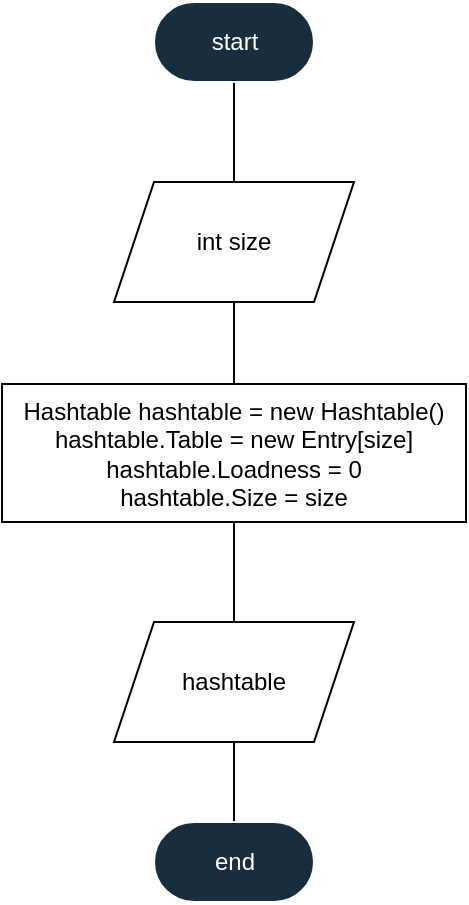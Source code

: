 <mxfile version="15.2.7" type="device" pages="10"><diagram id="LfXjR1pjPcLDMkw51QyX" name="InitHashtable"><mxGraphModel dx="1483" dy="867" grid="1" gridSize="10" guides="1" tooltips="1" connect="1" arrows="1" fold="1" page="1" pageScale="1" pageWidth="827" pageHeight="1169" math="0" shadow="0"><root><mxCell id="sZLi_Rq3d7LoR7p9RybB-0"/><mxCell id="sZLi_Rq3d7LoR7p9RybB-1" parent="sZLi_Rq3d7LoR7p9RybB-0"/><mxCell id="sZLi_Rq3d7LoR7p9RybB-4" style="edgeStyle=orthogonalEdgeStyle;rounded=0;orthogonalLoop=1;jettySize=auto;html=1;entryX=0.5;entryY=0;entryDx=0;entryDy=0;endArrow=none;endFill=0;" edge="1" parent="sZLi_Rq3d7LoR7p9RybB-1" source="sZLi_Rq3d7LoR7p9RybB-2" target="sZLi_Rq3d7LoR7p9RybB-3"><mxGeometry relative="1" as="geometry"/></mxCell><mxCell id="sZLi_Rq3d7LoR7p9RybB-2" value="start" style="html=1;dashed=0;whitespace=wrap;shape=mxgraph.dfd.start;rounded=0;sketch=0;fontColor=#FFFFFF;strokeColor=#FFFFFF;fillColor=#182E3E;" vertex="1" parent="sZLi_Rq3d7LoR7p9RybB-1"><mxGeometry x="374" y="40" width="80" height="40" as="geometry"/></mxCell><mxCell id="sZLi_Rq3d7LoR7p9RybB-6" style="edgeStyle=orthogonalEdgeStyle;rounded=0;orthogonalLoop=1;jettySize=auto;html=1;entryX=0.5;entryY=0;entryDx=0;entryDy=0;endArrow=none;endFill=0;" edge="1" parent="sZLi_Rq3d7LoR7p9RybB-1" source="sZLi_Rq3d7LoR7p9RybB-3" target="sZLi_Rq3d7LoR7p9RybB-5"><mxGeometry relative="1" as="geometry"/></mxCell><mxCell id="sZLi_Rq3d7LoR7p9RybB-3" value="int size" style="shape=parallelogram;perimeter=parallelogramPerimeter;whiteSpace=wrap;html=1;fixedSize=1;" vertex="1" parent="sZLi_Rq3d7LoR7p9RybB-1"><mxGeometry x="354" y="130" width="120" height="60" as="geometry"/></mxCell><mxCell id="sZLi_Rq3d7LoR7p9RybB-8" style="edgeStyle=orthogonalEdgeStyle;rounded=0;orthogonalLoop=1;jettySize=auto;html=1;entryX=0.5;entryY=0;entryDx=0;entryDy=0;endArrow=none;endFill=0;" edge="1" parent="sZLi_Rq3d7LoR7p9RybB-1" source="sZLi_Rq3d7LoR7p9RybB-5" target="sZLi_Rq3d7LoR7p9RybB-7"><mxGeometry relative="1" as="geometry"/></mxCell><mxCell id="sZLi_Rq3d7LoR7p9RybB-5" value="Hashtable hashtable = new Hashtable()&lt;br&gt;hashtable.Table = new Entry[size]&lt;br&gt;hashtable.Loadness = 0&lt;br&gt;hashtable.Size = size" style="rounded=0;whiteSpace=wrap;html=1;" vertex="1" parent="sZLi_Rq3d7LoR7p9RybB-1"><mxGeometry x="298" y="231" width="232" height="69" as="geometry"/></mxCell><mxCell id="sZLi_Rq3d7LoR7p9RybB-10" style="edgeStyle=orthogonalEdgeStyle;rounded=0;orthogonalLoop=1;jettySize=auto;html=1;entryX=0.5;entryY=0.5;entryDx=0;entryDy=-20;entryPerimeter=0;endArrow=none;endFill=0;" edge="1" parent="sZLi_Rq3d7LoR7p9RybB-1" source="sZLi_Rq3d7LoR7p9RybB-7" target="sZLi_Rq3d7LoR7p9RybB-9"><mxGeometry relative="1" as="geometry"/></mxCell><mxCell id="sZLi_Rq3d7LoR7p9RybB-7" value="hashtable" style="shape=parallelogram;perimeter=parallelogramPerimeter;whiteSpace=wrap;html=1;fixedSize=1;" vertex="1" parent="sZLi_Rq3d7LoR7p9RybB-1"><mxGeometry x="354" y="350" width="120" height="60" as="geometry"/></mxCell><mxCell id="sZLi_Rq3d7LoR7p9RybB-9" value="end" style="html=1;dashed=0;whitespace=wrap;shape=mxgraph.dfd.start;rounded=0;sketch=0;fontColor=#FFFFFF;strokeColor=#FFFFFF;fillColor=#182E3E;" vertex="1" parent="sZLi_Rq3d7LoR7p9RybB-1"><mxGeometry x="374" y="450" width="80" height="40" as="geometry"/></mxCell></root></mxGraphModel></diagram><diagram id="pJB1XAzDfmYvycobkPaM" name="InsertEntry"><mxGraphModel dx="3460" dy="2023" grid="1" gridSize="10" guides="1" tooltips="1" connect="1" arrows="1" fold="1" page="1" pageScale="1" pageWidth="827" pageHeight="1169" math="0" shadow="0"><root><mxCell id="bL0M5Vqge4xmBY4yuIXC-0"/><mxCell id="bL0M5Vqge4xmBY4yuIXC-1" parent="bL0M5Vqge4xmBY4yuIXC-0"/><mxCell id="3HJQf0dpjv1ljAGbpzID-2" style="edgeStyle=orthogonalEdgeStyle;rounded=0;orthogonalLoop=1;jettySize=auto;html=1;entryX=0.5;entryY=0;entryDx=0;entryDy=0;endArrow=none;endFill=0;" edge="1" parent="bL0M5Vqge4xmBY4yuIXC-1" source="3HJQf0dpjv1ljAGbpzID-0" target="3HJQf0dpjv1ljAGbpzID-1"><mxGeometry relative="1" as="geometry"/></mxCell><mxCell id="3HJQf0dpjv1ljAGbpzID-0" value="start" style="html=1;dashed=0;whitespace=wrap;shape=mxgraph.dfd.start;rounded=0;sketch=0;fontColor=#FFFFFF;strokeColor=#FFFFFF;fillColor=#182E3E;" vertex="1" parent="bL0M5Vqge4xmBY4yuIXC-1"><mxGeometry x="374" y="40" width="80" height="40" as="geometry"/></mxCell><mxCell id="3HJQf0dpjv1ljAGbpzID-4" style="edgeStyle=orthogonalEdgeStyle;rounded=0;orthogonalLoop=1;jettySize=auto;html=1;entryX=0.5;entryY=0;entryDx=0;entryDy=0;endArrow=none;endFill=0;" edge="1" parent="bL0M5Vqge4xmBY4yuIXC-1" source="3HJQf0dpjv1ljAGbpzID-1" target="3HJQf0dpjv1ljAGbpzID-3"><mxGeometry relative="1" as="geometry"/></mxCell><mxCell id="3HJQf0dpjv1ljAGbpzID-1" value="Hashtable hashtable,&lt;br&gt;Key key,&lt;br&gt;object value" style="shape=parallelogram;perimeter=parallelogramPerimeter;whiteSpace=wrap;html=1;fixedSize=1;" vertex="1" parent="bL0M5Vqge4xmBY4yuIXC-1"><mxGeometry x="321" y="120" width="186" height="60" as="geometry"/></mxCell><mxCell id="3HJQf0dpjv1ljAGbpzID-6" style="edgeStyle=orthogonalEdgeStyle;rounded=0;orthogonalLoop=1;jettySize=auto;html=1;entryX=0.5;entryY=0;entryDx=0;entryDy=0;endArrow=none;endFill=0;" edge="1" parent="bL0M5Vqge4xmBY4yuIXC-1" source="3HJQf0dpjv1ljAGbpzID-3" target="3HJQf0dpjv1ljAGbpzID-5"><mxGeometry relative="1" as="geometry"/></mxCell><mxCell id="3HJQf0dpjv1ljAGbpzID-3" value="int index = GetHash(hashtable, key)&lt;br&gt;Entry newEntry = new Entry(key, value)" style="rounded=0;whiteSpace=wrap;html=1;" vertex="1" parent="bL0M5Vqge4xmBY4yuIXC-1"><mxGeometry x="346" y="230" width="136" height="60" as="geometry"/></mxCell><mxCell id="3HJQf0dpjv1ljAGbpzID-8" value="T" style="edgeStyle=orthogonalEdgeStyle;rounded=0;orthogonalLoop=1;jettySize=auto;html=1;entryX=0.5;entryY=0;entryDx=0;entryDy=0;endArrow=none;endFill=0;" edge="1" parent="bL0M5Vqge4xmBY4yuIXC-1" source="3HJQf0dpjv1ljAGbpzID-5" target="3HJQf0dpjv1ljAGbpzID-7"><mxGeometry x="-0.41" relative="1" as="geometry"><mxPoint as="offset"/></mxGeometry></mxCell><mxCell id="3HJQf0dpjv1ljAGbpzID-10" value="F" style="edgeStyle=orthogonalEdgeStyle;rounded=0;orthogonalLoop=1;jettySize=auto;html=1;entryX=0.5;entryY=0;entryDx=0;entryDy=0;endArrow=none;endFill=0;" edge="1" parent="bL0M5Vqge4xmBY4yuIXC-1" source="3HJQf0dpjv1ljAGbpzID-5" target="3HJQf0dpjv1ljAGbpzID-9"><mxGeometry x="-0.522" relative="1" as="geometry"><Array as="points"><mxPoint x="572" y="375"/></Array><mxPoint as="offset"/></mxGeometry></mxCell><mxCell id="3HJQf0dpjv1ljAGbpzID-5" value="hashtable.Table[index] = null" style="rhombus;whiteSpace=wrap;html=1;" vertex="1" parent="bL0M5Vqge4xmBY4yuIXC-1"><mxGeometry x="316" y="340" width="196" height="70" as="geometry"/></mxCell><mxCell id="3HJQf0dpjv1ljAGbpzID-7" value="hashtable.Table[index] = newEntry" style="rounded=0;whiteSpace=wrap;html=1;" vertex="1" parent="bL0M5Vqge4xmBY4yuIXC-1"><mxGeometry x="160" y="440" width="130" height="60" as="geometry"/></mxCell><mxCell id="3HJQf0dpjv1ljAGbpzID-12" style="edgeStyle=orthogonalEdgeStyle;rounded=0;orthogonalLoop=1;jettySize=auto;html=1;entryX=0.5;entryY=0;entryDx=0;entryDy=0;endArrow=none;endFill=0;" edge="1" parent="bL0M5Vqge4xmBY4yuIXC-1" source="3HJQf0dpjv1ljAGbpzID-9" target="3HJQf0dpjv1ljAGbpzID-11"><mxGeometry relative="1" as="geometry"/></mxCell><mxCell id="3HJQf0dpjv1ljAGbpzID-25" style="edgeStyle=orthogonalEdgeStyle;rounded=0;orthogonalLoop=1;jettySize=auto;html=1;entryX=0.5;entryY=0;entryDx=0;entryDy=0;endArrow=none;endFill=0;" edge="1" parent="bL0M5Vqge4xmBY4yuIXC-1" source="3HJQf0dpjv1ljAGbpzID-9" target="3HJQf0dpjv1ljAGbpzID-23"><mxGeometry relative="1" as="geometry"/></mxCell><mxCell id="3HJQf0dpjv1ljAGbpzID-9" value="i = 0;&lt;br&gt;i &amp;lt; hashtable.Size; i++" style="shape=hexagon;perimeter=hexagonPerimeter2;whiteSpace=wrap;html=1;fixedSize=1;" vertex="1" parent="bL0M5Vqge4xmBY4yuIXC-1"><mxGeometry x="478" y="440" width="120" height="60" as="geometry"/></mxCell><mxCell id="3HJQf0dpjv1ljAGbpzID-14" value="T" style="edgeStyle=orthogonalEdgeStyle;rounded=0;orthogonalLoop=1;jettySize=auto;html=1;entryX=0.5;entryY=0;entryDx=0;entryDy=0;endArrow=none;endFill=0;" edge="1" parent="bL0M5Vqge4xmBY4yuIXC-1" source="3HJQf0dpjv1ljAGbpzID-11" target="3HJQf0dpjv1ljAGbpzID-13"><mxGeometry x="-0.424" relative="1" as="geometry"><mxPoint as="offset"/></mxGeometry></mxCell><mxCell id="3HJQf0dpjv1ljAGbpzID-16" value="F" style="edgeStyle=orthogonalEdgeStyle;rounded=0;orthogonalLoop=1;jettySize=auto;html=1;entryX=0.5;entryY=0;entryDx=0;entryDy=0;endArrow=none;endFill=0;" edge="1" parent="bL0M5Vqge4xmBY4yuIXC-1" source="3HJQf0dpjv1ljAGbpzID-11" target="3HJQf0dpjv1ljAGbpzID-15"><mxGeometry x="-0.34" relative="1" as="geometry"><Array as="points"><mxPoint x="701" y="595"/></Array><mxPoint as="offset"/></mxGeometry></mxCell><mxCell id="3HJQf0dpjv1ljAGbpzID-11" value="hashtable.Table[(index + 1) % hashtable.Size] != null" style="rhombus;whiteSpace=wrap;html=1;" vertex="1" parent="bL0M5Vqge4xmBY4yuIXC-1"><mxGeometry x="437" y="549" width="202" height="91" as="geometry"/></mxCell><mxCell id="3HJQf0dpjv1ljAGbpzID-18" style="edgeStyle=orthogonalEdgeStyle;rounded=0;orthogonalLoop=1;jettySize=auto;html=1;entryX=0.5;entryY=0;entryDx=0;entryDy=0;endArrow=none;endFill=0;" edge="1" parent="bL0M5Vqge4xmBY4yuIXC-1" source="3HJQf0dpjv1ljAGbpzID-13" target="3HJQf0dpjv1ljAGbpzID-17"><mxGeometry relative="1" as="geometry"/></mxCell><mxCell id="3HJQf0dpjv1ljAGbpzID-13" value="index++" style="rounded=0;whiteSpace=wrap;html=1;" vertex="1" parent="bL0M5Vqge4xmBY4yuIXC-1"><mxGeometry x="300" y="660" width="120" height="60" as="geometry"/></mxCell><mxCell id="3HJQf0dpjv1ljAGbpzID-22" style="edgeStyle=orthogonalEdgeStyle;rounded=0;orthogonalLoop=1;jettySize=auto;html=1;entryX=0.5;entryY=0;entryDx=0;entryDy=0;endArrow=none;endFill=0;" edge="1" parent="bL0M5Vqge4xmBY4yuIXC-1" source="3HJQf0dpjv1ljAGbpzID-15" target="3HJQf0dpjv1ljAGbpzID-21"><mxGeometry relative="1" as="geometry"/></mxCell><mxCell id="3HJQf0dpjv1ljAGbpzID-15" value="index = (index + 1) % hashtable.Size&lt;br&gt;hashtable.Table[index] = newEntry" style="rounded=0;whiteSpace=wrap;html=1;" vertex="1" parent="bL0M5Vqge4xmBY4yuIXC-1"><mxGeometry x="626" y="660" width="150" height="60" as="geometry"/></mxCell><mxCell id="3HJQf0dpjv1ljAGbpzID-17" value="1" style="ellipse;whiteSpace=wrap;html=1;aspect=fixed;" vertex="1" parent="bL0M5Vqge4xmBY4yuIXC-1"><mxGeometry x="340" y="760" width="40" height="40" as="geometry"/></mxCell><mxCell id="3HJQf0dpjv1ljAGbpzID-20" style="edgeStyle=orthogonalEdgeStyle;rounded=0;orthogonalLoop=1;jettySize=auto;html=1;entryX=0;entryY=0.5;entryDx=0;entryDy=0;endArrow=none;endFill=0;" edge="1" parent="bL0M5Vqge4xmBY4yuIXC-1" source="3HJQf0dpjv1ljAGbpzID-19" target="3HJQf0dpjv1ljAGbpzID-9"><mxGeometry relative="1" as="geometry"/></mxCell><mxCell id="3HJQf0dpjv1ljAGbpzID-19" value="1" style="ellipse;whiteSpace=wrap;html=1;aspect=fixed;" vertex="1" parent="bL0M5Vqge4xmBY4yuIXC-1"><mxGeometry x="397" y="450" width="40" height="40" as="geometry"/></mxCell><mxCell id="3HJQf0dpjv1ljAGbpzID-21" value="2" style="ellipse;whiteSpace=wrap;html=1;aspect=fixed;" vertex="1" parent="bL0M5Vqge4xmBY4yuIXC-1"><mxGeometry x="681" y="760" width="40" height="40" as="geometry"/></mxCell><mxCell id="3HJQf0dpjv1ljAGbpzID-23" value="2" style="ellipse;whiteSpace=wrap;html=1;aspect=fixed;" vertex="1" parent="bL0M5Vqge4xmBY4yuIXC-1"><mxGeometry x="660" y="500" width="40" height="40" as="geometry"/></mxCell><mxCell id="3HJQf0dpjv1ljAGbpzID-28" style="edgeStyle=orthogonalEdgeStyle;rounded=0;orthogonalLoop=1;jettySize=auto;html=1;entryX=0.5;entryY=0;entryDx=0;entryDy=0;endArrow=none;endFill=0;" edge="1" parent="bL0M5Vqge4xmBY4yuIXC-1" source="3HJQf0dpjv1ljAGbpzID-26" target="3HJQf0dpjv1ljAGbpzID-27"><mxGeometry relative="1" as="geometry"/></mxCell><mxCell id="3HJQf0dpjv1ljAGbpzID-26" value="2" style="ellipse;whiteSpace=wrap;html=1;aspect=fixed;" vertex="1" parent="bL0M5Vqge4xmBY4yuIXC-1"><mxGeometry x="394" y="910" width="40" height="40" as="geometry"/></mxCell><mxCell id="3HJQf0dpjv1ljAGbpzID-30" style="edgeStyle=orthogonalEdgeStyle;rounded=0;orthogonalLoop=1;jettySize=auto;html=1;entryX=0.5;entryY=0;entryDx=0;entryDy=0;endArrow=none;endFill=0;" edge="1" parent="bL0M5Vqge4xmBY4yuIXC-1" source="3HJQf0dpjv1ljAGbpzID-27" target="3HJQf0dpjv1ljAGbpzID-29"><mxGeometry relative="1" as="geometry"/></mxCell><mxCell id="3HJQf0dpjv1ljAGbpzID-27" value="hashtable.Loadness++" style="rounded=0;whiteSpace=wrap;html=1;" vertex="1" parent="bL0M5Vqge4xmBY4yuIXC-1"><mxGeometry x="347" y="990" width="134" height="60" as="geometry"/></mxCell><mxCell id="3HJQf0dpjv1ljAGbpzID-32" value="T" style="edgeStyle=orthogonalEdgeStyle;rounded=0;orthogonalLoop=1;jettySize=auto;html=1;entryX=0.5;entryY=0;entryDx=0;entryDy=0;endArrow=none;endFill=0;" edge="1" parent="bL0M5Vqge4xmBY4yuIXC-1" source="3HJQf0dpjv1ljAGbpzID-29" target="3HJQf0dpjv1ljAGbpzID-31"><mxGeometry x="-0.538" relative="1" as="geometry"><mxPoint as="offset"/></mxGeometry></mxCell><mxCell id="3HJQf0dpjv1ljAGbpzID-35" value="F" style="edgeStyle=orthogonalEdgeStyle;rounded=0;orthogonalLoop=1;jettySize=auto;html=1;entryX=0.5;entryY=0.5;entryDx=0;entryDy=-20;entryPerimeter=0;endArrow=none;endFill=0;" edge="1" parent="bL0M5Vqge4xmBY4yuIXC-1" source="3HJQf0dpjv1ljAGbpzID-29" target="3HJQf0dpjv1ljAGbpzID-33"><mxGeometry x="-0.791" relative="1" as="geometry"><Array as="points"><mxPoint x="600" y="1160"/><mxPoint x="600" y="1380"/><mxPoint x="414" y="1380"/></Array><mxPoint as="offset"/></mxGeometry></mxCell><mxCell id="3HJQf0dpjv1ljAGbpzID-29" value="hashtable.Loadness / hashtable.Size &amp;gt; 0.75" style="rhombus;whiteSpace=wrap;html=1;" vertex="1" parent="bL0M5Vqge4xmBY4yuIXC-1"><mxGeometry x="326" y="1100" width="176" height="120" as="geometry"/></mxCell><mxCell id="3HJQf0dpjv1ljAGbpzID-34" style="edgeStyle=orthogonalEdgeStyle;rounded=0;orthogonalLoop=1;jettySize=auto;html=1;entryX=0.5;entryY=0.5;entryDx=0;entryDy=-20;entryPerimeter=0;endArrow=none;endFill=0;" edge="1" parent="bL0M5Vqge4xmBY4yuIXC-1" source="3HJQf0dpjv1ljAGbpzID-31" target="3HJQf0dpjv1ljAGbpzID-33"><mxGeometry relative="1" as="geometry"><Array as="points"><mxPoint x="250" y="1380"/><mxPoint x="414" y="1380"/></Array></mxGeometry></mxCell><mxCell id="3HJQf0dpjv1ljAGbpzID-31" value="Rehashing(ref hashtable)" style="rounded=0;whiteSpace=wrap;html=1;" vertex="1" parent="bL0M5Vqge4xmBY4yuIXC-1"><mxGeometry x="190" y="1240" width="120" height="60" as="geometry"/></mxCell><mxCell id="3HJQf0dpjv1ljAGbpzID-33" value="end" style="html=1;dashed=0;whitespace=wrap;shape=mxgraph.dfd.start;rounded=0;sketch=0;fontColor=#FFFFFF;strokeColor=#FFFFFF;fillColor=#182E3E;" vertex="1" parent="bL0M5Vqge4xmBY4yuIXC-1"><mxGeometry x="374" y="1430" width="80" height="40" as="geometry"/></mxCell></root></mxGraphModel></diagram><diagram id="ha2LWyYdtjQicUmjgzsR" name="FindValue"><mxGraphModel dx="2966" dy="1734" grid="1" gridSize="10" guides="1" tooltips="1" connect="1" arrows="1" fold="1" page="1" pageScale="1" pageWidth="827" pageHeight="1169" math="0" shadow="0"><root><mxCell id="UDUlI65_csTtKuSShF9l-0"/><mxCell id="UDUlI65_csTtKuSShF9l-1" parent="UDUlI65_csTtKuSShF9l-0"/><mxCell id="UDUlI65_csTtKuSShF9l-4" style="edgeStyle=orthogonalEdgeStyle;rounded=0;orthogonalLoop=1;jettySize=auto;html=1;entryX=0.5;entryY=0;entryDx=0;entryDy=0;endArrow=none;endFill=0;" edge="1" parent="UDUlI65_csTtKuSShF9l-1" source="UDUlI65_csTtKuSShF9l-2" target="UDUlI65_csTtKuSShF9l-3"><mxGeometry relative="1" as="geometry"/></mxCell><mxCell id="UDUlI65_csTtKuSShF9l-2" value="start" style="html=1;dashed=0;whitespace=wrap;shape=mxgraph.dfd.start;rounded=0;sketch=0;fontColor=#FFFFFF;strokeColor=#FFFFFF;fillColor=#182E3E;" vertex="1" parent="UDUlI65_csTtKuSShF9l-1"><mxGeometry x="493" y="1280" width="80" height="40" as="geometry"/></mxCell><mxCell id="UDUlI65_csTtKuSShF9l-6" style="edgeStyle=orthogonalEdgeStyle;rounded=0;orthogonalLoop=1;jettySize=auto;html=1;entryX=0.5;entryY=0;entryDx=0;entryDy=0;endArrow=none;endFill=0;" edge="1" parent="UDUlI65_csTtKuSShF9l-1" source="UDUlI65_csTtKuSShF9l-3" target="UDUlI65_csTtKuSShF9l-5"><mxGeometry relative="1" as="geometry"/></mxCell><mxCell id="UDUlI65_csTtKuSShF9l-3" value="Hashtable hashtable&lt;br&gt;Key key" style="shape=parallelogram;perimeter=parallelogramPerimeter;whiteSpace=wrap;html=1;fixedSize=1;" vertex="1" parent="UDUlI65_csTtKuSShF9l-1"><mxGeometry x="456" y="1350" width="154" height="50" as="geometry"/></mxCell><mxCell id="UDUlI65_csTtKuSShF9l-8" style="edgeStyle=orthogonalEdgeStyle;rounded=0;orthogonalLoop=1;jettySize=auto;html=1;entryX=0.5;entryY=0;entryDx=0;entryDy=0;endArrow=none;endFill=0;" edge="1" parent="UDUlI65_csTtKuSShF9l-1" source="UDUlI65_csTtKuSShF9l-5" target="UDUlI65_csTtKuSShF9l-7"><mxGeometry relative="1" as="geometry"/></mxCell><mxCell id="UDUlI65_csTtKuSShF9l-5" value="hashtable != null" style="rhombus;whiteSpace=wrap;html=1;" vertex="1" parent="UDUlI65_csTtKuSShF9l-1"><mxGeometry x="463" y="1440" width="140" height="70" as="geometry"/></mxCell><mxCell id="Po2oGyfcYilG6JX98CsB-1" style="edgeStyle=orthogonalEdgeStyle;rounded=0;orthogonalLoop=1;jettySize=auto;html=1;entryX=0.5;entryY=0;entryDx=0;entryDy=0;endArrow=none;endFill=0;" edge="1" parent="UDUlI65_csTtKuSShF9l-1" source="UDUlI65_csTtKuSShF9l-7" target="Po2oGyfcYilG6JX98CsB-0"><mxGeometry relative="1" as="geometry"/></mxCell><mxCell id="UDUlI65_csTtKuSShF9l-7" value="int index = GetHash(hashtable, key)" style="rounded=0;whiteSpace=wrap;html=1;" vertex="1" parent="UDUlI65_csTtKuSShF9l-1"><mxGeometry x="465" y="1550" width="136" height="60" as="geometry"/></mxCell><mxCell id="Po2oGyfcYilG6JX98CsB-3" style="edgeStyle=orthogonalEdgeStyle;rounded=0;orthogonalLoop=1;jettySize=auto;html=1;entryX=0.5;entryY=0;entryDx=0;entryDy=0;endArrow=none;endFill=0;" edge="1" parent="UDUlI65_csTtKuSShF9l-1" source="Po2oGyfcYilG6JX98CsB-0" target="Po2oGyfcYilG6JX98CsB-2"><mxGeometry relative="1" as="geometry"/></mxCell><mxCell id="t1c2b1TGXxmgJdoLpw7A-16" style="edgeStyle=orthogonalEdgeStyle;rounded=0;orthogonalLoop=1;jettySize=auto;html=1;entryX=0.5;entryY=0;entryDx=0;entryDy=0;endArrow=none;endFill=0;" edge="1" parent="UDUlI65_csTtKuSShF9l-1" source="Po2oGyfcYilG6JX98CsB-0" target="t1c2b1TGXxmgJdoLpw7A-15"><mxGeometry relative="1" as="geometry"/></mxCell><mxCell id="Po2oGyfcYilG6JX98CsB-0" value="i = 0; &lt;br&gt;i &amp;lt; hashtable.Size;&lt;br&gt;i++" style="shape=hexagon;perimeter=hexagonPerimeter2;whiteSpace=wrap;html=1;fixedSize=1;" vertex="1" parent="UDUlI65_csTtKuSShF9l-1"><mxGeometry x="473" y="1640" width="120" height="50" as="geometry"/></mxCell><mxCell id="t1c2b1TGXxmgJdoLpw7A-0" value="T" style="edgeStyle=orthogonalEdgeStyle;rounded=0;orthogonalLoop=1;jettySize=auto;html=1;entryX=0.5;entryY=0;entryDx=0;entryDy=0;endArrow=none;endFill=0;" edge="1" parent="UDUlI65_csTtKuSShF9l-1" source="Po2oGyfcYilG6JX98CsB-2" target="Po2oGyfcYilG6JX98CsB-4"><mxGeometry x="-0.444" relative="1" as="geometry"><Array as="points"><mxPoint x="344" y="1815"/><mxPoint x="344" y="1890"/></Array><mxPoint as="offset"/></mxGeometry></mxCell><mxCell id="t1c2b1TGXxmgJdoLpw7A-2" value="F" style="edgeStyle=orthogonalEdgeStyle;rounded=0;orthogonalLoop=1;jettySize=auto;html=1;entryX=0.5;entryY=0;entryDx=0;entryDy=0;endArrow=none;endFill=0;" edge="1" parent="UDUlI65_csTtKuSShF9l-1" source="Po2oGyfcYilG6JX98CsB-2" target="t1c2b1TGXxmgJdoLpw7A-1"><mxGeometry x="-0.51" relative="1" as="geometry"><mxPoint as="offset"/></mxGeometry></mxCell><mxCell id="Po2oGyfcYilG6JX98CsB-2" value="hashtable.Table[index] != null" style="rhombus;whiteSpace=wrap;html=1;" vertex="1" parent="UDUlI65_csTtKuSShF9l-1"><mxGeometry x="431" y="1780" width="204" height="70" as="geometry"/></mxCell><mxCell id="t1c2b1TGXxmgJdoLpw7A-6" value="T" style="edgeStyle=orthogonalEdgeStyle;rounded=0;orthogonalLoop=1;jettySize=auto;html=1;entryX=0.5;entryY=0;entryDx=0;entryDy=0;endArrow=none;endFill=0;" edge="1" parent="UDUlI65_csTtKuSShF9l-1" source="Po2oGyfcYilG6JX98CsB-4" target="t1c2b1TGXxmgJdoLpw7A-5"><mxGeometry x="-0.447" relative="1" as="geometry"><Array as="points"><mxPoint x="131" y="1920"/></Array><mxPoint as="offset"/></mxGeometry></mxCell><mxCell id="t1c2b1TGXxmgJdoLpw7A-8" value="F" style="edgeStyle=orthogonalEdgeStyle;rounded=0;orthogonalLoop=1;jettySize=auto;html=1;entryX=0.5;entryY=0;entryDx=0;entryDy=0;endArrow=none;endFill=0;" edge="1" parent="UDUlI65_csTtKuSShF9l-1" source="Po2oGyfcYilG6JX98CsB-4" target="t1c2b1TGXxmgJdoLpw7A-7"><mxGeometry x="-0.455" relative="1" as="geometry"><Array as="points"><mxPoint x="525" y="1920"/></Array><mxPoint as="offset"/></mxGeometry></mxCell><mxCell id="Po2oGyfcYilG6JX98CsB-4" value="&lt;font style=&quot;font-size: 10px&quot;&gt;getHashCode(key) = getHashCode(hashtable.Table[index].MyKey)&lt;/font&gt;" style="rhombus;whiteSpace=wrap;html=1;" vertex="1" parent="UDUlI65_csTtKuSShF9l-1"><mxGeometry x="214" y="1890" width="259" height="60" as="geometry"/></mxCell><mxCell id="t1c2b1TGXxmgJdoLpw7A-1" value="1" style="ellipse;whiteSpace=wrap;html=1;aspect=fixed;" vertex="1" parent="UDUlI65_csTtKuSShF9l-1"><mxGeometry x="669" y="1900" width="40" height="40" as="geometry"/></mxCell><mxCell id="t1c2b1TGXxmgJdoLpw7A-4" style="edgeStyle=orthogonalEdgeStyle;rounded=0;orthogonalLoop=1;jettySize=auto;html=1;entryX=0;entryY=0.5;entryDx=0;entryDy=0;endArrow=none;endFill=0;" edge="1" parent="UDUlI65_csTtKuSShF9l-1" source="t1c2b1TGXxmgJdoLpw7A-3" target="Po2oGyfcYilG6JX98CsB-0"><mxGeometry relative="1" as="geometry"/></mxCell><mxCell id="t1c2b1TGXxmgJdoLpw7A-3" value="1" style="ellipse;whiteSpace=wrap;html=1;aspect=fixed;" vertex="1" parent="UDUlI65_csTtKuSShF9l-1"><mxGeometry x="391" y="1645" width="40" height="40" as="geometry"/></mxCell><mxCell id="t1c2b1TGXxmgJdoLpw7A-14" style="edgeStyle=orthogonalEdgeStyle;rounded=0;orthogonalLoop=1;jettySize=auto;html=1;entryX=0.5;entryY=0.5;entryDx=0;entryDy=-20;entryPerimeter=0;endArrow=none;endFill=0;" edge="1" parent="UDUlI65_csTtKuSShF9l-1" source="t1c2b1TGXxmgJdoLpw7A-5" target="t1c2b1TGXxmgJdoLpw7A-13"><mxGeometry relative="1" as="geometry"/></mxCell><mxCell id="t1c2b1TGXxmgJdoLpw7A-5" value="(Value2)hashtable.Table[index].MyValue" style="shape=parallelogram;perimeter=parallelogramPerimeter;whiteSpace=wrap;html=1;fixedSize=1;" vertex="1" parent="UDUlI65_csTtKuSShF9l-1"><mxGeometry x="19" y="2000" width="224.5" height="60" as="geometry"/></mxCell><mxCell id="t1c2b1TGXxmgJdoLpw7A-12" style="edgeStyle=orthogonalEdgeStyle;rounded=0;orthogonalLoop=1;jettySize=auto;html=1;entryX=0.5;entryY=0;entryDx=0;entryDy=0;endArrow=none;endFill=0;" edge="1" parent="UDUlI65_csTtKuSShF9l-1" source="t1c2b1TGXxmgJdoLpw7A-7" target="t1c2b1TGXxmgJdoLpw7A-9"><mxGeometry relative="1" as="geometry"><Array as="points"><mxPoint x="525" y="2110"/><mxPoint x="525" y="2110"/></Array></mxGeometry></mxCell><mxCell id="t1c2b1TGXxmgJdoLpw7A-7" value="index++;" style="rounded=0;whiteSpace=wrap;html=1;" vertex="1" parent="UDUlI65_csTtKuSShF9l-1"><mxGeometry x="465" y="2000" width="120" height="60" as="geometry"/></mxCell><mxCell id="t1c2b1TGXxmgJdoLpw7A-9" value="1" style="ellipse;whiteSpace=wrap;html=1;aspect=fixed;" vertex="1" parent="UDUlI65_csTtKuSShF9l-1"><mxGeometry x="505" y="2100" width="40" height="40" as="geometry"/></mxCell><mxCell id="t1c2b1TGXxmgJdoLpw7A-13" value="end" style="html=1;dashed=0;whitespace=wrap;shape=mxgraph.dfd.start;rounded=0;sketch=0;fontColor=#FFFFFF;strokeColor=#FFFFFF;fillColor=#182E3E;" vertex="1" parent="UDUlI65_csTtKuSShF9l-1"><mxGeometry x="91.25" y="2100" width="80" height="40" as="geometry"/></mxCell><mxCell id="t1c2b1TGXxmgJdoLpw7A-18" style="edgeStyle=orthogonalEdgeStyle;rounded=0;orthogonalLoop=1;jettySize=auto;html=1;entryX=0.5;entryY=0.5;entryDx=0;entryDy=-20;entryPerimeter=0;endArrow=none;endFill=0;" edge="1" parent="UDUlI65_csTtKuSShF9l-1" source="t1c2b1TGXxmgJdoLpw7A-15" target="t1c2b1TGXxmgJdoLpw7A-17"><mxGeometry relative="1" as="geometry"/></mxCell><mxCell id="t1c2b1TGXxmgJdoLpw7A-15" value="null" style="shape=parallelogram;perimeter=parallelogramPerimeter;whiteSpace=wrap;html=1;fixedSize=1;" vertex="1" parent="UDUlI65_csTtKuSShF9l-1"><mxGeometry x="719" y="1710" width="90" height="40" as="geometry"/></mxCell><mxCell id="t1c2b1TGXxmgJdoLpw7A-17" value="end" style="html=1;dashed=0;whitespace=wrap;shape=mxgraph.dfd.start;rounded=0;sketch=0;fontColor=#FFFFFF;strokeColor=#FFFFFF;fillColor=#182E3E;" vertex="1" parent="UDUlI65_csTtKuSShF9l-1"><mxGeometry x="724" y="1780" width="80" height="40" as="geometry"/></mxCell><mxCell id="3A0tckUOd8Ezbf8yeYRt-1" style="edgeStyle=orthogonalEdgeStyle;rounded=0;orthogonalLoop=1;jettySize=auto;html=1;dashed=1;endArrow=classic;endFill=1;" edge="1" parent="UDUlI65_csTtKuSShF9l-1"><mxGeometry relative="1" as="geometry"><mxPoint x="450" y="1340" as="targetPoint"/><mxPoint x="400" y="1340" as="sourcePoint"/></mxGeometry></mxCell><mxCell id="hpctvQg6DcyhgkQx2uJv-1" value="FindValue2()&lt;br&gt;&lt;br&gt;- метод, що використовується для пошуку значень по допоміжній геш-таблиці" style="text;html=1;strokeColor=none;fillColor=none;align=center;verticalAlign=middle;whiteSpace=wrap;rounded=0;" vertex="1" parent="UDUlI65_csTtKuSShF9l-1"><mxGeometry x="195.5" y="1320" width="195.5" height="90" as="geometry"/></mxCell><mxCell id="RBOXG7PWw1i8qvBRmPb--0" style="edgeStyle=orthogonalEdgeStyle;rounded=0;orthogonalLoop=1;jettySize=auto;html=1;entryX=0.5;entryY=0;entryDx=0;entryDy=0;endArrow=none;endFill=0;" edge="1" parent="UDUlI65_csTtKuSShF9l-1" source="RBOXG7PWw1i8qvBRmPb--1" target="RBOXG7PWw1i8qvBRmPb--3"><mxGeometry relative="1" as="geometry"/></mxCell><mxCell id="RBOXG7PWw1i8qvBRmPb--1" value="start" style="html=1;dashed=0;whitespace=wrap;shape=mxgraph.dfd.start;rounded=0;sketch=0;fontColor=#FFFFFF;strokeColor=#FFFFFF;fillColor=#182E3E;" vertex="1" parent="UDUlI65_csTtKuSShF9l-1"><mxGeometry x="511" y="140" width="80" height="40" as="geometry"/></mxCell><mxCell id="RBOXG7PWw1i8qvBRmPb--2" style="edgeStyle=orthogonalEdgeStyle;rounded=0;orthogonalLoop=1;jettySize=auto;html=1;entryX=0.5;entryY=0;entryDx=0;entryDy=0;endArrow=none;endFill=0;" edge="1" parent="UDUlI65_csTtKuSShF9l-1" source="RBOXG7PWw1i8qvBRmPb--3" target="RBOXG7PWw1i8qvBRmPb--5"><mxGeometry relative="1" as="geometry"/></mxCell><mxCell id="RBOXG7PWw1i8qvBRmPb--3" value="Hashtable hashtable&lt;br&gt;Key key" style="shape=parallelogram;perimeter=parallelogramPerimeter;whiteSpace=wrap;html=1;fixedSize=1;" vertex="1" parent="UDUlI65_csTtKuSShF9l-1"><mxGeometry x="474" y="210" width="154" height="50" as="geometry"/></mxCell><mxCell id="RBOXG7PWw1i8qvBRmPb--4" style="edgeStyle=orthogonalEdgeStyle;rounded=0;orthogonalLoop=1;jettySize=auto;html=1;entryX=0.5;entryY=0;entryDx=0;entryDy=0;endArrow=none;endFill=0;" edge="1" parent="UDUlI65_csTtKuSShF9l-1" source="RBOXG7PWw1i8qvBRmPb--5" target="RBOXG7PWw1i8qvBRmPb--7"><mxGeometry relative="1" as="geometry"/></mxCell><mxCell id="RBOXG7PWw1i8qvBRmPb--5" value="hashtable != null" style="rhombus;whiteSpace=wrap;html=1;" vertex="1" parent="UDUlI65_csTtKuSShF9l-1"><mxGeometry x="481" y="300" width="140" height="70" as="geometry"/></mxCell><mxCell id="RBOXG7PWw1i8qvBRmPb--6" style="edgeStyle=orthogonalEdgeStyle;rounded=0;orthogonalLoop=1;jettySize=auto;html=1;entryX=0.5;entryY=0;entryDx=0;entryDy=0;endArrow=none;endFill=0;" edge="1" parent="UDUlI65_csTtKuSShF9l-1" source="RBOXG7PWw1i8qvBRmPb--7" target="RBOXG7PWw1i8qvBRmPb--10"><mxGeometry relative="1" as="geometry"/></mxCell><mxCell id="RBOXG7PWw1i8qvBRmPb--7" value="int index = GetHash(hashtable, key)" style="rounded=0;whiteSpace=wrap;html=1;" vertex="1" parent="UDUlI65_csTtKuSShF9l-1"><mxGeometry x="483" y="410" width="136" height="60" as="geometry"/></mxCell><mxCell id="RBOXG7PWw1i8qvBRmPb--8" style="edgeStyle=orthogonalEdgeStyle;rounded=0;orthogonalLoop=1;jettySize=auto;html=1;entryX=0.5;entryY=0;entryDx=0;entryDy=0;endArrow=none;endFill=0;" edge="1" parent="UDUlI65_csTtKuSShF9l-1" source="RBOXG7PWw1i8qvBRmPb--10" target="RBOXG7PWw1i8qvBRmPb--13"><mxGeometry relative="1" as="geometry"/></mxCell><mxCell id="RBOXG7PWw1i8qvBRmPb--9" style="edgeStyle=orthogonalEdgeStyle;rounded=0;orthogonalLoop=1;jettySize=auto;html=1;entryX=0.5;entryY=0;entryDx=0;entryDy=0;endArrow=none;endFill=0;" edge="1" parent="UDUlI65_csTtKuSShF9l-1" source="RBOXG7PWw1i8qvBRmPb--10" target="RBOXG7PWw1i8qvBRmPb--27"><mxGeometry relative="1" as="geometry"/></mxCell><mxCell id="RBOXG7PWw1i8qvBRmPb--10" value="i = 0; &lt;br&gt;i &amp;lt; hashtable.Size;&lt;br&gt;i++" style="shape=hexagon;perimeter=hexagonPerimeter2;whiteSpace=wrap;html=1;fixedSize=1;" vertex="1" parent="UDUlI65_csTtKuSShF9l-1"><mxGeometry x="491" y="500" width="120" height="50" as="geometry"/></mxCell><mxCell id="RBOXG7PWw1i8qvBRmPb--11" value="T" style="edgeStyle=orthogonalEdgeStyle;rounded=0;orthogonalLoop=1;jettySize=auto;html=1;entryX=0.5;entryY=0;entryDx=0;entryDy=0;endArrow=none;endFill=0;" edge="1" parent="UDUlI65_csTtKuSShF9l-1" source="RBOXG7PWw1i8qvBRmPb--13" target="RBOXG7PWw1i8qvBRmPb--16"><mxGeometry x="-0.444" relative="1" as="geometry"><Array as="points"><mxPoint x="362" y="675"/><mxPoint x="362" y="750"/></Array><mxPoint as="offset"/></mxGeometry></mxCell><mxCell id="RBOXG7PWw1i8qvBRmPb--12" value="F" style="edgeStyle=orthogonalEdgeStyle;rounded=0;orthogonalLoop=1;jettySize=auto;html=1;entryX=0.5;entryY=0;entryDx=0;entryDy=0;endArrow=none;endFill=0;" edge="1" parent="UDUlI65_csTtKuSShF9l-1" source="RBOXG7PWw1i8qvBRmPb--13" target="RBOXG7PWw1i8qvBRmPb--17"><mxGeometry x="-0.51" relative="1" as="geometry"><mxPoint as="offset"/></mxGeometry></mxCell><mxCell id="RBOXG7PWw1i8qvBRmPb--13" value="hashtable.Table[index] != null" style="rhombus;whiteSpace=wrap;html=1;" vertex="1" parent="UDUlI65_csTtKuSShF9l-1"><mxGeometry x="449" y="640" width="204" height="70" as="geometry"/></mxCell><mxCell id="RBOXG7PWw1i8qvBRmPb--14" value="T" style="edgeStyle=orthogonalEdgeStyle;rounded=0;orthogonalLoop=1;jettySize=auto;html=1;entryX=0.5;entryY=0;entryDx=0;entryDy=0;endArrow=none;endFill=0;" edge="1" parent="UDUlI65_csTtKuSShF9l-1" source="RBOXG7PWw1i8qvBRmPb--16" target="RBOXG7PWw1i8qvBRmPb--21"><mxGeometry x="-0.447" relative="1" as="geometry"><Array as="points"><mxPoint x="149" y="780"/></Array><mxPoint as="offset"/></mxGeometry></mxCell><mxCell id="RBOXG7PWw1i8qvBRmPb--15" value="F" style="edgeStyle=orthogonalEdgeStyle;rounded=0;orthogonalLoop=1;jettySize=auto;html=1;entryX=0.5;entryY=0;entryDx=0;entryDy=0;endArrow=none;endFill=0;" edge="1" parent="UDUlI65_csTtKuSShF9l-1" source="RBOXG7PWw1i8qvBRmPb--16" target="RBOXG7PWw1i8qvBRmPb--23"><mxGeometry x="-0.455" relative="1" as="geometry"><Array as="points"><mxPoint x="543" y="780"/></Array><mxPoint as="offset"/></mxGeometry></mxCell><mxCell id="RBOXG7PWw1i8qvBRmPb--16" value="&lt;font style=&quot;font-size: 10px&quot;&gt;getHashCode(key) = getHashCode(hashtable.Table[index].MyKey)&lt;/font&gt;" style="rhombus;whiteSpace=wrap;html=1;" vertex="1" parent="UDUlI65_csTtKuSShF9l-1"><mxGeometry x="232" y="750" width="259" height="60" as="geometry"/></mxCell><mxCell id="RBOXG7PWw1i8qvBRmPb--17" value="1" style="ellipse;whiteSpace=wrap;html=1;aspect=fixed;" vertex="1" parent="UDUlI65_csTtKuSShF9l-1"><mxGeometry x="687" y="760" width="40" height="40" as="geometry"/></mxCell><mxCell id="RBOXG7PWw1i8qvBRmPb--18" style="edgeStyle=orthogonalEdgeStyle;rounded=0;orthogonalLoop=1;jettySize=auto;html=1;entryX=0;entryY=0.5;entryDx=0;entryDy=0;endArrow=none;endFill=0;" edge="1" parent="UDUlI65_csTtKuSShF9l-1" source="RBOXG7PWw1i8qvBRmPb--19" target="RBOXG7PWw1i8qvBRmPb--10"><mxGeometry relative="1" as="geometry"/></mxCell><mxCell id="RBOXG7PWw1i8qvBRmPb--19" value="1" style="ellipse;whiteSpace=wrap;html=1;aspect=fixed;" vertex="1" parent="UDUlI65_csTtKuSShF9l-1"><mxGeometry x="409" y="505" width="40" height="40" as="geometry"/></mxCell><mxCell id="RBOXG7PWw1i8qvBRmPb--20" style="edgeStyle=orthogonalEdgeStyle;rounded=0;orthogonalLoop=1;jettySize=auto;html=1;entryX=0.5;entryY=0.5;entryDx=0;entryDy=-20;entryPerimeter=0;endArrow=none;endFill=0;" edge="1" parent="UDUlI65_csTtKuSShF9l-1" source="RBOXG7PWw1i8qvBRmPb--21" target="RBOXG7PWw1i8qvBRmPb--25"><mxGeometry relative="1" as="geometry"/></mxCell><mxCell id="RBOXG7PWw1i8qvBRmPb--21" value="(Value1)hashtable.Table[index].MyValue" style="shape=parallelogram;perimeter=parallelogramPerimeter;whiteSpace=wrap;html=1;fixedSize=1;" vertex="1" parent="UDUlI65_csTtKuSShF9l-1"><mxGeometry x="37" y="860" width="224.5" height="60" as="geometry"/></mxCell><mxCell id="RBOXG7PWw1i8qvBRmPb--22" style="edgeStyle=orthogonalEdgeStyle;rounded=0;orthogonalLoop=1;jettySize=auto;html=1;entryX=0.5;entryY=0;entryDx=0;entryDy=0;endArrow=none;endFill=0;" edge="1" parent="UDUlI65_csTtKuSShF9l-1" source="RBOXG7PWw1i8qvBRmPb--23" target="RBOXG7PWw1i8qvBRmPb--24"><mxGeometry relative="1" as="geometry"><Array as="points"><mxPoint x="543" y="970"/><mxPoint x="543" y="970"/></Array></mxGeometry></mxCell><mxCell id="RBOXG7PWw1i8qvBRmPb--23" value="index++;" style="rounded=0;whiteSpace=wrap;html=1;" vertex="1" parent="UDUlI65_csTtKuSShF9l-1"><mxGeometry x="483" y="860" width="120" height="60" as="geometry"/></mxCell><mxCell id="RBOXG7PWw1i8qvBRmPb--24" value="1" style="ellipse;whiteSpace=wrap;html=1;aspect=fixed;" vertex="1" parent="UDUlI65_csTtKuSShF9l-1"><mxGeometry x="523" y="960" width="40" height="40" as="geometry"/></mxCell><mxCell id="RBOXG7PWw1i8qvBRmPb--25" value="end" style="html=1;dashed=0;whitespace=wrap;shape=mxgraph.dfd.start;rounded=0;sketch=0;fontColor=#FFFFFF;strokeColor=#FFFFFF;fillColor=#182E3E;" vertex="1" parent="UDUlI65_csTtKuSShF9l-1"><mxGeometry x="109.25" y="960" width="80" height="40" as="geometry"/></mxCell><mxCell id="RBOXG7PWw1i8qvBRmPb--26" style="edgeStyle=orthogonalEdgeStyle;rounded=0;orthogonalLoop=1;jettySize=auto;html=1;entryX=0.5;entryY=0.5;entryDx=0;entryDy=-20;entryPerimeter=0;endArrow=none;endFill=0;" edge="1" parent="UDUlI65_csTtKuSShF9l-1" source="RBOXG7PWw1i8qvBRmPb--27" target="RBOXG7PWw1i8qvBRmPb--28"><mxGeometry relative="1" as="geometry"/></mxCell><mxCell id="RBOXG7PWw1i8qvBRmPb--27" value="null" style="shape=parallelogram;perimeter=parallelogramPerimeter;whiteSpace=wrap;html=1;fixedSize=1;" vertex="1" parent="UDUlI65_csTtKuSShF9l-1"><mxGeometry x="737" y="570" width="90" height="40" as="geometry"/></mxCell><mxCell id="RBOXG7PWw1i8qvBRmPb--28" value="end" style="html=1;dashed=0;whitespace=wrap;shape=mxgraph.dfd.start;rounded=0;sketch=0;fontColor=#FFFFFF;strokeColor=#FFFFFF;fillColor=#182E3E;" vertex="1" parent="UDUlI65_csTtKuSShF9l-1"><mxGeometry x="742" y="640" width="80" height="40" as="geometry"/></mxCell><mxCell id="3A0tckUOd8Ezbf8yeYRt-0" style="edgeStyle=orthogonalEdgeStyle;rounded=0;orthogonalLoop=1;jettySize=auto;html=1;dashed=1;endArrow=classic;endFill=1;" edge="1" parent="UDUlI65_csTtKuSShF9l-1"><mxGeometry relative="1" as="geometry"><mxPoint x="470" y="200" as="targetPoint"/><mxPoint x="420" y="200" as="sourcePoint"/><Array as="points"><mxPoint x="470" y="200"/></Array></mxGeometry></mxCell><mxCell id="RBOXG7PWw1i8qvBRmPb--29" value="FindValue1() &lt;br&gt;&lt;br&gt;- метод, що використовується для пошуку значень по основній геш-таблиці" style="text;html=1;strokeColor=none;fillColor=none;align=center;verticalAlign=middle;whiteSpace=wrap;rounded=0;" vertex="1" parent="UDUlI65_csTtKuSShF9l-1"><mxGeometry x="213.5" y="180" width="195.5" height="90" as="geometry"/></mxCell></root></mxGraphModel></diagram><diagram id="s_izodFNdsq677PYAZsz" name="RemoveEntry"><mxGraphModel dx="6920" dy="4047" grid="1" gridSize="10" guides="1" tooltips="1" connect="1" arrows="1" fold="1" page="1" pageScale="1" pageWidth="827" pageHeight="1169" math="0" shadow="0"><root><mxCell id="pa6S7z9uByO1ZCbfsyjS-0"/><mxCell id="pa6S7z9uByO1ZCbfsyjS-1" parent="pa6S7z9uByO1ZCbfsyjS-0"/><mxCell id="pa6S7z9uByO1ZCbfsyjS-4" style="edgeStyle=orthogonalEdgeStyle;rounded=0;orthogonalLoop=1;jettySize=auto;html=1;entryX=0.5;entryY=0;entryDx=0;entryDy=0;endArrow=none;endFill=0;" edge="1" parent="pa6S7z9uByO1ZCbfsyjS-1" source="pa6S7z9uByO1ZCbfsyjS-2" target="pa6S7z9uByO1ZCbfsyjS-3"><mxGeometry relative="1" as="geometry"/></mxCell><mxCell id="pa6S7z9uByO1ZCbfsyjS-2" value="start" style="html=1;dashed=0;whitespace=wrap;shape=mxgraph.dfd.start;rounded=0;sketch=0;fontColor=#FFFFFF;strokeColor=#FFFFFF;fillColor=#182E3E;" vertex="1" parent="pa6S7z9uByO1ZCbfsyjS-1"><mxGeometry x="374" y="40" width="80" height="40" as="geometry"/></mxCell><mxCell id="pa6S7z9uByO1ZCbfsyjS-6" style="edgeStyle=orthogonalEdgeStyle;rounded=0;orthogonalLoop=1;jettySize=auto;html=1;entryX=0.5;entryY=0;entryDx=0;entryDy=0;endArrow=none;endFill=0;" edge="1" parent="pa6S7z9uByO1ZCbfsyjS-1" source="pa6S7z9uByO1ZCbfsyjS-3" target="pa6S7z9uByO1ZCbfsyjS-5"><mxGeometry relative="1" as="geometry"/></mxCell><mxCell id="pa6S7z9uByO1ZCbfsyjS-3" value="Hashtable hashtable, Key key" style="shape=parallelogram;perimeter=parallelogramPerimeter;whiteSpace=wrap;html=1;fixedSize=1;" vertex="1" parent="pa6S7z9uByO1ZCbfsyjS-1"><mxGeometry x="346" y="120" width="136" height="60" as="geometry"/></mxCell><mxCell id="pa6S7z9uByO1ZCbfsyjS-8" style="edgeStyle=orthogonalEdgeStyle;rounded=0;orthogonalLoop=1;jettySize=auto;html=1;entryX=0.5;entryY=0;entryDx=0;entryDy=0;endArrow=none;endFill=0;" edge="1" parent="pa6S7z9uByO1ZCbfsyjS-1" source="pa6S7z9uByO1ZCbfsyjS-5" target="pa6S7z9uByO1ZCbfsyjS-7"><mxGeometry relative="1" as="geometry"/></mxCell><mxCell id="pa6S7z9uByO1ZCbfsyjS-5" value="int index = GetHash(hashtable, key)" style="rounded=0;whiteSpace=wrap;html=1;" vertex="1" parent="pa6S7z9uByO1ZCbfsyjS-1"><mxGeometry x="354" y="220" width="120" height="60" as="geometry"/></mxCell><mxCell id="pa6S7z9uByO1ZCbfsyjS-13" style="edgeStyle=orthogonalEdgeStyle;rounded=0;orthogonalLoop=1;jettySize=auto;html=1;entryX=0.5;entryY=0;entryDx=0;entryDy=0;endArrow=none;endFill=0;" edge="1" parent="pa6S7z9uByO1ZCbfsyjS-1" source="pa6S7z9uByO1ZCbfsyjS-7" target="pa6S7z9uByO1ZCbfsyjS-12"><mxGeometry relative="1" as="geometry"/></mxCell><mxCell id="pa6S7z9uByO1ZCbfsyjS-31" style="edgeStyle=orthogonalEdgeStyle;rounded=0;orthogonalLoop=1;jettySize=auto;html=1;entryX=0.5;entryY=0.5;entryDx=0;entryDy=-20;entryPerimeter=0;endArrow=none;endFill=0;" edge="1" parent="pa6S7z9uByO1ZCbfsyjS-1" source="pa6S7z9uByO1ZCbfsyjS-7" target="pa6S7z9uByO1ZCbfsyjS-27"><mxGeometry relative="1" as="geometry"><Array as="points"><mxPoint x="700" y="365"/><mxPoint x="700" y="890"/><mxPoint x="410" y="890"/></Array></mxGeometry></mxCell><mxCell id="pa6S7z9uByO1ZCbfsyjS-7" value="i = 0;&lt;br&gt;i &amp;lt; hashtable.Size; i++" style="shape=hexagon;perimeter=hexagonPerimeter2;whiteSpace=wrap;html=1;fixedSize=1;" vertex="1" parent="pa6S7z9uByO1ZCbfsyjS-1"><mxGeometry x="354" y="330" width="120" height="70" as="geometry"/></mxCell><mxCell id="pa6S7z9uByO1ZCbfsyjS-15" value="T" style="edgeStyle=orthogonalEdgeStyle;rounded=0;orthogonalLoop=1;jettySize=auto;html=1;entryX=0.5;entryY=0;entryDx=0;entryDy=0;endArrow=none;endFill=0;" edge="1" parent="pa6S7z9uByO1ZCbfsyjS-1" source="pa6S7z9uByO1ZCbfsyjS-12" target="pa6S7z9uByO1ZCbfsyjS-14"><mxGeometry x="-0.532" relative="1" as="geometry"><Array as="points"><mxPoint x="252" y="485"/></Array><mxPoint as="offset"/></mxGeometry></mxCell><mxCell id="pa6S7z9uByO1ZCbfsyjS-17" style="edgeStyle=orthogonalEdgeStyle;rounded=0;orthogonalLoop=1;jettySize=auto;html=1;entryX=0.5;entryY=0;entryDx=0;entryDy=0;endArrow=none;endFill=0;" edge="1" parent="pa6S7z9uByO1ZCbfsyjS-1" source="pa6S7z9uByO1ZCbfsyjS-12" target="pa6S7z9uByO1ZCbfsyjS-16"><mxGeometry relative="1" as="geometry"/></mxCell><mxCell id="pa6S7z9uByO1ZCbfsyjS-12" value="&lt;font style=&quot;font-size: 10px&quot;&gt;hashtable.Table[index] != null&lt;/font&gt;" style="rhombus;whiteSpace=wrap;html=1;" vertex="1" parent="pa6S7z9uByO1ZCbfsyjS-1"><mxGeometry x="331.5" y="450" width="165" height="70" as="geometry"/></mxCell><mxCell id="pa6S7z9uByO1ZCbfsyjS-24" value="T" style="edgeStyle=orthogonalEdgeStyle;rounded=0;orthogonalLoop=1;jettySize=auto;html=1;entryX=0.5;entryY=0;entryDx=0;entryDy=0;endArrow=none;endFill=0;" edge="1" parent="pa6S7z9uByO1ZCbfsyjS-1" source="pa6S7z9uByO1ZCbfsyjS-14" target="pa6S7z9uByO1ZCbfsyjS-22"><mxGeometry x="-0.636" relative="1" as="geometry"><Array as="points"><mxPoint x="115" y="595"/></Array><mxPoint as="offset"/></mxGeometry></mxCell><mxCell id="pa6S7z9uByO1ZCbfsyjS-26" value="F" style="edgeStyle=orthogonalEdgeStyle;rounded=0;orthogonalLoop=1;jettySize=auto;html=1;entryX=0.5;entryY=0;entryDx=0;entryDy=0;endArrow=none;endFill=0;" edge="1" parent="pa6S7z9uByO1ZCbfsyjS-1" source="pa6S7z9uByO1ZCbfsyjS-14" target="pa6S7z9uByO1ZCbfsyjS-25"><mxGeometry x="-0.462" relative="1" as="geometry"><Array as="points"><mxPoint x="413" y="595"/></Array><mxPoint as="offset"/></mxGeometry></mxCell><mxCell id="pa6S7z9uByO1ZCbfsyjS-14" value="&lt;font style=&quot;font-size: 10px&quot;&gt;key.MyKey = hashtable.Table[index].MyKey.MyKey&lt;/font&gt;" style="rhombus;whiteSpace=wrap;html=1;" vertex="1" parent="pa6S7z9uByO1ZCbfsyjS-1"><mxGeometry x="150" y="560" width="204" height="70" as="geometry"/></mxCell><mxCell id="pa6S7z9uByO1ZCbfsyjS-16" value="1" style="ellipse;whiteSpace=wrap;html=1;aspect=fixed;" vertex="1" parent="pa6S7z9uByO1ZCbfsyjS-1"><mxGeometry x="530" y="520" width="40" height="40" as="geometry"/></mxCell><mxCell id="pa6S7z9uByO1ZCbfsyjS-19" style="edgeStyle=orthogonalEdgeStyle;rounded=0;orthogonalLoop=1;jettySize=auto;html=1;entryX=0;entryY=0.5;entryDx=0;entryDy=0;endArrow=none;endFill=0;" edge="1" parent="pa6S7z9uByO1ZCbfsyjS-1" source="pa6S7z9uByO1ZCbfsyjS-18" target="pa6S7z9uByO1ZCbfsyjS-7"><mxGeometry relative="1" as="geometry"/></mxCell><mxCell id="pa6S7z9uByO1ZCbfsyjS-18" value="1" style="ellipse;whiteSpace=wrap;html=1;aspect=fixed;" vertex="1" parent="pa6S7z9uByO1ZCbfsyjS-1"><mxGeometry x="270" y="345" width="40" height="40" as="geometry"/></mxCell><mxCell id="pa6S7z9uByO1ZCbfsyjS-28" style="edgeStyle=orthogonalEdgeStyle;rounded=0;orthogonalLoop=1;jettySize=auto;html=1;entryX=0.5;entryY=0.5;entryDx=0;entryDy=-20;entryPerimeter=0;endArrow=none;endFill=0;" edge="1" parent="pa6S7z9uByO1ZCbfsyjS-1" source="pa6S7z9uByO1ZCbfsyjS-22" target="pa6S7z9uByO1ZCbfsyjS-27"><mxGeometry relative="1" as="geometry"><Array as="points"><mxPoint x="115" y="890"/><mxPoint x="410" y="890"/></Array></mxGeometry></mxCell><mxCell id="pa6S7z9uByO1ZCbfsyjS-22" value="&lt;font style=&quot;font-size: 11px&quot;&gt;hashtable.Table[index].MyKey = new Key(&quot;DELETED&quot;)&lt;/font&gt;" style="rounded=0;whiteSpace=wrap;html=1;" vertex="1" parent="pa6S7z9uByO1ZCbfsyjS-1"><mxGeometry x="30" y="670" width="170" height="60" as="geometry"/></mxCell><mxCell id="pa6S7z9uByO1ZCbfsyjS-30" style="edgeStyle=orthogonalEdgeStyle;rounded=0;orthogonalLoop=1;jettySize=auto;html=1;entryX=0.5;entryY=0;entryDx=0;entryDy=0;endArrow=none;endFill=0;" edge="1" parent="pa6S7z9uByO1ZCbfsyjS-1" source="pa6S7z9uByO1ZCbfsyjS-25" target="pa6S7z9uByO1ZCbfsyjS-29"><mxGeometry relative="1" as="geometry"/></mxCell><mxCell id="pa6S7z9uByO1ZCbfsyjS-25" value="&lt;span style=&quot;font-size: 11px&quot;&gt;index++&lt;/span&gt;" style="rounded=0;whiteSpace=wrap;html=1;" vertex="1" parent="pa6S7z9uByO1ZCbfsyjS-1"><mxGeometry x="346" y="670" width="134" height="60" as="geometry"/></mxCell><mxCell id="pa6S7z9uByO1ZCbfsyjS-27" value="end" style="html=1;dashed=0;whitespace=wrap;shape=mxgraph.dfd.start;rounded=0;sketch=0;fontColor=#FFFFFF;strokeColor=#FFFFFF;fillColor=#182E3E;" vertex="1" parent="pa6S7z9uByO1ZCbfsyjS-1"><mxGeometry x="370" y="960" width="80" height="40" as="geometry"/></mxCell><mxCell id="pa6S7z9uByO1ZCbfsyjS-29" value="1" style="ellipse;whiteSpace=wrap;html=1;aspect=fixed;" vertex="1" parent="pa6S7z9uByO1ZCbfsyjS-1"><mxGeometry x="393" y="760" width="40" height="40" as="geometry"/></mxCell><mxCell id="39Jfk3h5JGUKVpkhXxiM-0" style="edgeStyle=orthogonalEdgeStyle;rounded=0;orthogonalLoop=1;jettySize=auto;html=1;endArrow=classic;endFill=1;dashed=1;" edge="1" parent="pa6S7z9uByO1ZCbfsyjS-1"><mxGeometry relative="1" as="geometry"><mxPoint x="340" y="70" as="targetPoint"/><mxPoint x="300" y="70" as="sourcePoint"/><Array as="points"><mxPoint x="340" y="70"/></Array></mxGeometry></mxCell><mxCell id="pa6S7z9uByO1ZCbfsyjS-32" value="RemoveEntry1()&lt;br&gt;&lt;br&gt;- метод, що використовуєтсья для видалення елементів з основної геш-таблиці" style="text;html=1;strokeColor=none;fillColor=none;align=center;verticalAlign=middle;whiteSpace=wrap;rounded=0;" vertex="1" parent="pa6S7z9uByO1ZCbfsyjS-1"><mxGeometry x="130" y="70" width="160" height="80" as="geometry"/></mxCell><mxCell id="39Jfk3h5JGUKVpkhXxiM-1" style="edgeStyle=orthogonalEdgeStyle;rounded=0;orthogonalLoop=1;jettySize=auto;html=1;entryX=0.5;entryY=0;entryDx=0;entryDy=0;endArrow=none;endFill=0;" edge="1" parent="pa6S7z9uByO1ZCbfsyjS-1" source="39Jfk3h5JGUKVpkhXxiM-2" target="39Jfk3h5JGUKVpkhXxiM-4"><mxGeometry relative="1" as="geometry"/></mxCell><mxCell id="39Jfk3h5JGUKVpkhXxiM-2" value="start" style="html=1;dashed=0;whitespace=wrap;shape=mxgraph.dfd.start;rounded=0;sketch=0;fontColor=#FFFFFF;strokeColor=#FFFFFF;fillColor=#182E3E;" vertex="1" parent="pa6S7z9uByO1ZCbfsyjS-1"><mxGeometry x="374" y="1260" width="80" height="40" as="geometry"/></mxCell><mxCell id="39Jfk3h5JGUKVpkhXxiM-3" style="edgeStyle=orthogonalEdgeStyle;rounded=0;orthogonalLoop=1;jettySize=auto;html=1;entryX=0.5;entryY=0;entryDx=0;entryDy=0;endArrow=none;endFill=0;" edge="1" parent="pa6S7z9uByO1ZCbfsyjS-1" source="39Jfk3h5JGUKVpkhXxiM-4" target="39Jfk3h5JGUKVpkhXxiM-6"><mxGeometry relative="1" as="geometry"/></mxCell><mxCell id="39Jfk3h5JGUKVpkhXxiM-4" value="Hashtable hashtable, Key key" style="shape=parallelogram;perimeter=parallelogramPerimeter;whiteSpace=wrap;html=1;fixedSize=1;" vertex="1" parent="pa6S7z9uByO1ZCbfsyjS-1"><mxGeometry x="346" y="1340" width="136" height="60" as="geometry"/></mxCell><mxCell id="bOrSrHAVWATALQ8HLFtM-1" style="edgeStyle=orthogonalEdgeStyle;rounded=0;orthogonalLoop=1;jettySize=auto;html=1;entryX=0.5;entryY=0;entryDx=0;entryDy=0;endArrow=none;endFill=0;" edge="1" parent="pa6S7z9uByO1ZCbfsyjS-1" source="39Jfk3h5JGUKVpkhXxiM-6" target="bOrSrHAVWATALQ8HLFtM-0"><mxGeometry relative="1" as="geometry"/></mxCell><mxCell id="39Jfk3h5JGUKVpkhXxiM-6" value="Value2 value2 = FindValue2(secHashtable, key)" style="rounded=0;whiteSpace=wrap;html=1;" vertex="1" parent="pa6S7z9uByO1ZCbfsyjS-1"><mxGeometry x="337" y="1440" width="154" height="60" as="geometry"/></mxCell><mxCell id="39Jfk3h5JGUKVpkhXxiM-25" style="edgeStyle=orthogonalEdgeStyle;rounded=0;orthogonalLoop=1;jettySize=auto;html=1;endArrow=classic;endFill=1;dashed=1;" edge="1" parent="pa6S7z9uByO1ZCbfsyjS-1"><mxGeometry relative="1" as="geometry"><mxPoint x="340" y="1290" as="targetPoint"/><mxPoint x="300" y="1290" as="sourcePoint"/><Array as="points"><mxPoint x="340" y="1290"/></Array></mxGeometry></mxCell><mxCell id="39Jfk3h5JGUKVpkhXxiM-26" value="RemoveEntry2()&lt;br&gt;&lt;br&gt;- метод, що використовуєтсья для видалення елементів з допоміжної геш-таблиці" style="text;html=1;strokeColor=none;fillColor=none;align=center;verticalAlign=middle;whiteSpace=wrap;rounded=0;" vertex="1" parent="pa6S7z9uByO1ZCbfsyjS-1"><mxGeometry x="130" y="1290" width="160" height="80" as="geometry"/></mxCell><mxCell id="bOrSrHAVWATALQ8HLFtM-3" style="edgeStyle=orthogonalEdgeStyle;rounded=0;orthogonalLoop=1;jettySize=auto;html=1;entryX=0.5;entryY=0;entryDx=0;entryDy=0;endArrow=none;endFill=0;" edge="1" parent="pa6S7z9uByO1ZCbfsyjS-1" source="bOrSrHAVWATALQ8HLFtM-0" target="bOrSrHAVWATALQ8HLFtM-2"><mxGeometry relative="1" as="geometry"/></mxCell><mxCell id="bOrSrHAVWATALQ8HLFtM-13" style="edgeStyle=orthogonalEdgeStyle;rounded=0;orthogonalLoop=1;jettySize=auto;html=1;entryX=0.5;entryY=0;entryDx=0;entryDy=0;endArrow=none;endFill=0;" edge="1" parent="pa6S7z9uByO1ZCbfsyjS-1" source="bOrSrHAVWATALQ8HLFtM-0" target="bOrSrHAVWATALQ8HLFtM-12"><mxGeometry relative="1" as="geometry"><Array as="points"><mxPoint x="660" y="1580"/><mxPoint x="660" y="1870"/><mxPoint x="467" y="1870"/></Array></mxGeometry></mxCell><mxCell id="bOrSrHAVWATALQ8HLFtM-0" value="i = 0;&lt;br&gt;i &amp;lt; value2.DeliveryIDs.Count; i++" style="shape=hexagon;perimeter=hexagonPerimeter2;whiteSpace=wrap;html=1;fixedSize=1;" vertex="1" parent="pa6S7z9uByO1ZCbfsyjS-1"><mxGeometry x="331.5" y="1540" width="166" height="80" as="geometry"/></mxCell><mxCell id="bOrSrHAVWATALQ8HLFtM-5" value="T" style="edgeStyle=orthogonalEdgeStyle;rounded=0;orthogonalLoop=1;jettySize=auto;html=1;entryX=0.5;entryY=0;entryDx=0;entryDy=0;endArrow=none;endFill=0;" edge="1" parent="pa6S7z9uByO1ZCbfsyjS-1" source="bOrSrHAVWATALQ8HLFtM-2" target="bOrSrHAVWATALQ8HLFtM-4"><mxGeometry x="-0.533" relative="1" as="geometry"><Array as="points"><mxPoint x="272" y="1705"/></Array><mxPoint as="offset"/></mxGeometry></mxCell><mxCell id="bOrSrHAVWATALQ8HLFtM-11" value="F" style="edgeStyle=orthogonalEdgeStyle;rounded=0;orthogonalLoop=1;jettySize=auto;html=1;entryX=0.5;entryY=0;entryDx=0;entryDy=0;endArrow=none;endFill=0;" edge="1" parent="pa6S7z9uByO1ZCbfsyjS-1" source="bOrSrHAVWATALQ8HLFtM-2" target="bOrSrHAVWATALQ8HLFtM-6"><mxGeometry x="-0.445" relative="1" as="geometry"><mxPoint as="offset"/></mxGeometry></mxCell><mxCell id="bOrSrHAVWATALQ8HLFtM-2" value="&lt;font style=&quot;font-size: 10px&quot;&gt;value2.DeliveryIDs[i] = delID&lt;/font&gt;" style="rhombus;whiteSpace=wrap;html=1;" vertex="1" parent="pa6S7z9uByO1ZCbfsyjS-1"><mxGeometry x="331.5" y="1670" width="166" height="70" as="geometry"/></mxCell><mxCell id="bOrSrHAVWATALQ8HLFtM-14" style="edgeStyle=orthogonalEdgeStyle;rounded=0;orthogonalLoop=1;jettySize=auto;html=1;entryX=0.5;entryY=0;entryDx=0;entryDy=0;endArrow=none;endFill=0;" edge="1" parent="pa6S7z9uByO1ZCbfsyjS-1" source="bOrSrHAVWATALQ8HLFtM-4" target="bOrSrHAVWATALQ8HLFtM-12"><mxGeometry relative="1" as="geometry"><Array as="points"><mxPoint x="280" y="1870"/><mxPoint x="467" y="1870"/></Array></mxGeometry></mxCell><mxCell id="bOrSrHAVWATALQ8HLFtM-4" value="value2.DeliveryIDs[i] = -212" style="rounded=0;whiteSpace=wrap;html=1;" vertex="1" parent="pa6S7z9uByO1ZCbfsyjS-1"><mxGeometry x="210" y="1754" width="120" height="60" as="geometry"/></mxCell><mxCell id="bOrSrHAVWATALQ8HLFtM-6" value="1" style="ellipse;whiteSpace=wrap;html=1;aspect=fixed;" vertex="1" parent="pa6S7z9uByO1ZCbfsyjS-1"><mxGeometry x="540" y="1760" width="40" height="40" as="geometry"/></mxCell><mxCell id="bOrSrHAVWATALQ8HLFtM-10" style="edgeStyle=orthogonalEdgeStyle;rounded=0;orthogonalLoop=1;jettySize=auto;html=1;entryX=0;entryY=0.5;entryDx=0;entryDy=0;endArrow=none;endFill=0;" edge="1" parent="pa6S7z9uByO1ZCbfsyjS-1" source="bOrSrHAVWATALQ8HLFtM-9" target="bOrSrHAVWATALQ8HLFtM-0"><mxGeometry relative="1" as="geometry"/></mxCell><mxCell id="bOrSrHAVWATALQ8HLFtM-9" value="1" style="ellipse;whiteSpace=wrap;html=1;aspect=fixed;" vertex="1" parent="pa6S7z9uByO1ZCbfsyjS-1"><mxGeometry x="250" y="1560" width="40" height="40" as="geometry"/></mxCell><mxCell id="bOrSrHAVWATALQ8HLFtM-19" value="T" style="edgeStyle=orthogonalEdgeStyle;rounded=0;orthogonalLoop=1;jettySize=auto;html=1;entryX=0.5;entryY=0;entryDx=0;entryDy=0;endArrow=none;endFill=0;" edge="1" parent="pa6S7z9uByO1ZCbfsyjS-1" source="bOrSrHAVWATALQ8HLFtM-12" target="bOrSrHAVWATALQ8HLFtM-18"><mxGeometry x="-0.542" relative="1" as="geometry"><Array as="points"><mxPoint x="314" y="1955"/></Array><mxPoint as="offset"/></mxGeometry></mxCell><mxCell id="bOrSrHAVWATALQ8HLFtM-24" value="F" style="edgeStyle=orthogonalEdgeStyle;rounded=0;orthogonalLoop=1;jettySize=auto;html=1;entryX=0.5;entryY=0.5;entryDx=0;entryDy=-20;entryPerimeter=0;endArrow=none;endFill=0;" edge="1" parent="pa6S7z9uByO1ZCbfsyjS-1" source="bOrSrHAVWATALQ8HLFtM-12" target="bOrSrHAVWATALQ8HLFtM-20"><mxGeometry x="-0.849" relative="1" as="geometry"><Array as="points"><mxPoint x="630" y="1955"/><mxPoint x="630" y="2160"/><mxPoint x="473" y="2160"/></Array><mxPoint as="offset"/></mxGeometry></mxCell><mxCell id="bOrSrHAVWATALQ8HLFtM-12" value="NeedToDeleteKey2(key)" style="rhombus;whiteSpace=wrap;html=1;" vertex="1" parent="pa6S7z9uByO1ZCbfsyjS-1"><mxGeometry x="370" y="1920" width="194" height="70" as="geometry"/></mxCell><mxCell id="bOrSrHAVWATALQ8HLFtM-15" style="edgeStyle=orthogonalEdgeStyle;rounded=0;orthogonalLoop=1;jettySize=auto;html=1;endArrow=classic;endFill=1;dashed=1;" edge="1" parent="pa6S7z9uByO1ZCbfsyjS-1"><mxGeometry relative="1" as="geometry"><mxPoint x="270" y="1955" as="targetPoint"/><mxPoint x="230" y="1955" as="sourcePoint"/><Array as="points"><mxPoint x="260" y="1955"/></Array></mxGeometry></mxCell><mxCell id="bOrSrHAVWATALQ8HLFtM-16" value="NeedToDeleteKey2&lt;br&gt;&lt;br&gt;метод, що перевіряє чи потрібно помічати ключ як видалений (залежить від того чи залишилися в кур'єра замовлення)" style="text;html=1;strokeColor=none;fillColor=none;align=center;verticalAlign=middle;whiteSpace=wrap;rounded=0;" vertex="1" parent="pa6S7z9uByO1ZCbfsyjS-1"><mxGeometry x="40" y="1895" width="190.06" height="120" as="geometry"/></mxCell><mxCell id="bOrSrHAVWATALQ8HLFtM-23" style="edgeStyle=orthogonalEdgeStyle;rounded=0;orthogonalLoop=1;jettySize=auto;html=1;entryX=0.5;entryY=0.5;entryDx=0;entryDy=-20;entryPerimeter=0;endArrow=none;endFill=0;" edge="1" parent="pa6S7z9uByO1ZCbfsyjS-1" source="bOrSrHAVWATALQ8HLFtM-18" target="bOrSrHAVWATALQ8HLFtM-20"><mxGeometry relative="1" as="geometry"><Array as="points"><mxPoint x="314" y="2160"/><mxPoint x="473" y="2160"/></Array></mxGeometry></mxCell><mxCell id="bOrSrHAVWATALQ8HLFtM-18" value="key.MyKey = null" style="rounded=0;whiteSpace=wrap;html=1;" vertex="1" parent="pa6S7z9uByO1ZCbfsyjS-1"><mxGeometry x="254" y="2030" width="120" height="60" as="geometry"/></mxCell><mxCell id="bOrSrHAVWATALQ8HLFtM-20" value="end" style="html=1;dashed=0;whitespace=wrap;shape=mxgraph.dfd.start;rounded=0;sketch=0;fontColor=#FFFFFF;strokeColor=#FFFFFF;fillColor=#182E3E;" vertex="1" parent="pa6S7z9uByO1ZCbfsyjS-1"><mxGeometry x="433" y="2210" width="80" height="40" as="geometry"/></mxCell><mxCell id="-nITcJw5BBG2ShgZWPZo-3" style="edgeStyle=orthogonalEdgeStyle;rounded=0;orthogonalLoop=1;jettySize=auto;html=1;entryX=0.5;entryY=0;entryDx=0;entryDy=0;endArrow=none;endFill=0;" edge="1" parent="pa6S7z9uByO1ZCbfsyjS-1" source="-nITcJw5BBG2ShgZWPZo-0" target="-nITcJw5BBG2ShgZWPZo-2"><mxGeometry relative="1" as="geometry"/></mxCell><mxCell id="-nITcJw5BBG2ShgZWPZo-0" value="start" style="html=1;dashed=0;whitespace=wrap;shape=mxgraph.dfd.start;rounded=0;sketch=0;fontColor=#FFFFFF;strokeColor=#FFFFFF;fillColor=#182E3E;" vertex="1" parent="pa6S7z9uByO1ZCbfsyjS-1"><mxGeometry x="1241" y="1250" width="80" height="40" as="geometry"/></mxCell><mxCell id="-nITcJw5BBG2ShgZWPZo-1" value="NeedToDeleteKey2" style="text;html=1;strokeColor=none;fillColor=none;align=center;verticalAlign=middle;whiteSpace=wrap;rounded=0;" vertex="1" parent="pa6S7z9uByO1ZCbfsyjS-1"><mxGeometry x="970" y="1250" width="120" height="60" as="geometry"/></mxCell><mxCell id="-nITcJw5BBG2ShgZWPZo-5" style="edgeStyle=orthogonalEdgeStyle;rounded=0;orthogonalLoop=1;jettySize=auto;html=1;entryX=0.5;entryY=0;entryDx=0;entryDy=0;endArrow=none;endFill=0;" edge="1" parent="pa6S7z9uByO1ZCbfsyjS-1" source="-nITcJw5BBG2ShgZWPZo-2" target="-nITcJw5BBG2ShgZWPZo-4"><mxGeometry relative="1" as="geometry"/></mxCell><mxCell id="-nITcJw5BBG2ShgZWPZo-2" value="Key key" style="shape=parallelogram;perimeter=parallelogramPerimeter;whiteSpace=wrap;html=1;fixedSize=1;" vertex="1" parent="pa6S7z9uByO1ZCbfsyjS-1"><mxGeometry x="1221" y="1330" width="120" height="60" as="geometry"/></mxCell><mxCell id="-nITcJw5BBG2ShgZWPZo-7" style="edgeStyle=orthogonalEdgeStyle;rounded=0;orthogonalLoop=1;jettySize=auto;html=1;entryX=0.5;entryY=0;entryDx=0;entryDy=0;endArrow=none;endFill=0;" edge="1" parent="pa6S7z9uByO1ZCbfsyjS-1" source="-nITcJw5BBG2ShgZWPZo-4" target="-nITcJw5BBG2ShgZWPZo-6"><mxGeometry relative="1" as="geometry"/></mxCell><mxCell id="-nITcJw5BBG2ShgZWPZo-4" value="Value2 value2 = FindValue2(secHashtable, key)&lt;br&gt;int counter = 0;" style="rounded=0;whiteSpace=wrap;html=1;" vertex="1" parent="pa6S7z9uByO1ZCbfsyjS-1"><mxGeometry x="1191.25" y="1440" width="179.5" height="60" as="geometry"/></mxCell><mxCell id="-nITcJw5BBG2ShgZWPZo-9" style="edgeStyle=orthogonalEdgeStyle;rounded=0;orthogonalLoop=1;jettySize=auto;html=1;entryX=0.5;entryY=0;entryDx=0;entryDy=0;endArrow=none;endFill=0;" edge="1" parent="pa6S7z9uByO1ZCbfsyjS-1" source="-nITcJw5BBG2ShgZWPZo-6" target="-nITcJw5BBG2ShgZWPZo-8"><mxGeometry relative="1" as="geometry"/></mxCell><mxCell id="OkfbgBwXZ0KLQZBHLie8-4" style="edgeStyle=orthogonalEdgeStyle;rounded=0;orthogonalLoop=1;jettySize=auto;html=1;entryX=0.5;entryY=0;entryDx=0;entryDy=0;endArrow=none;endFill=0;" edge="1" parent="pa6S7z9uByO1ZCbfsyjS-1" source="-nITcJw5BBG2ShgZWPZo-6" target="OkfbgBwXZ0KLQZBHLie8-3"><mxGeometry relative="1" as="geometry"><Array as="points"><mxPoint x="1530" y="1580"/><mxPoint x="1530" y="2000"/><mxPoint x="1281" y="2000"/></Array></mxGeometry></mxCell><mxCell id="-nITcJw5BBG2ShgZWPZo-6" value="i = 0;&lt;br&gt;i &amp;lt; value2.DeliveryIDs.Count; i++" style="shape=hexagon;perimeter=hexagonPerimeter2;whiteSpace=wrap;html=1;fixedSize=1;" vertex="1" parent="pa6S7z9uByO1ZCbfsyjS-1"><mxGeometry x="1196.5" y="1545" width="169" height="70" as="geometry"/></mxCell><mxCell id="-nITcJw5BBG2ShgZWPZo-11" value="T" style="edgeStyle=orthogonalEdgeStyle;rounded=0;orthogonalLoop=1;jettySize=auto;html=1;entryX=0.5;entryY=0;entryDx=0;entryDy=0;endArrow=none;endFill=0;" edge="1" parent="pa6S7z9uByO1ZCbfsyjS-1" source="-nITcJw5BBG2ShgZWPZo-8" target="-nITcJw5BBG2ShgZWPZo-10"><mxGeometry x="-0.564" relative="1" as="geometry"><Array as="points"><mxPoint x="1130" y="1705"/></Array><mxPoint as="offset"/></mxGeometry></mxCell><mxCell id="-nITcJw5BBG2ShgZWPZo-14" value="F" style="edgeStyle=orthogonalEdgeStyle;rounded=0;orthogonalLoop=1;jettySize=auto;html=1;entryX=0.5;entryY=0;entryDx=0;entryDy=0;endArrow=none;endFill=0;" edge="1" parent="pa6S7z9uByO1ZCbfsyjS-1" source="-nITcJw5BBG2ShgZWPZo-8" target="-nITcJw5BBG2ShgZWPZo-12"><mxGeometry x="-0.834" relative="1" as="geometry"><Array as="points"><mxPoint x="1440" y="1705"/><mxPoint x="1440" y="1880"/><mxPoint x="1281" y="1880"/></Array><mxPoint x="1" as="offset"/></mxGeometry></mxCell><mxCell id="-nITcJw5BBG2ShgZWPZo-8" value="value2.DeliveryIDs[i] = -212" style="rhombus;whiteSpace=wrap;html=1;" vertex="1" parent="pa6S7z9uByO1ZCbfsyjS-1"><mxGeometry x="1176.5" y="1670" width="209" height="70" as="geometry"/></mxCell><mxCell id="-nITcJw5BBG2ShgZWPZo-13" style="edgeStyle=orthogonalEdgeStyle;rounded=0;orthogonalLoop=1;jettySize=auto;html=1;entryX=0.5;entryY=0;entryDx=0;entryDy=0;endArrow=none;endFill=0;" edge="1" parent="pa6S7z9uByO1ZCbfsyjS-1" source="-nITcJw5BBG2ShgZWPZo-10" target="-nITcJw5BBG2ShgZWPZo-12"><mxGeometry relative="1" as="geometry"><Array as="points"><mxPoint x="1130" y="1880"/><mxPoint x="1281" y="1880"/></Array></mxGeometry></mxCell><mxCell id="-nITcJw5BBG2ShgZWPZo-10" value="counter++" style="rounded=0;whiteSpace=wrap;html=1;" vertex="1" parent="pa6S7z9uByO1ZCbfsyjS-1"><mxGeometry x="1070" y="1780" width="120" height="60" as="geometry"/></mxCell><mxCell id="-nITcJw5BBG2ShgZWPZo-12" value="1" style="ellipse;whiteSpace=wrap;html=1;aspect=fixed;" vertex="1" parent="pa6S7z9uByO1ZCbfsyjS-1"><mxGeometry x="1261" y="1910" width="40" height="40" as="geometry"/></mxCell><mxCell id="OkfbgBwXZ0KLQZBHLie8-0" style="edgeStyle=orthogonalEdgeStyle;rounded=0;orthogonalLoop=1;jettySize=auto;html=1;entryX=0;entryY=0.5;entryDx=0;entryDy=0;endArrow=none;endFill=0;" edge="1" parent="pa6S7z9uByO1ZCbfsyjS-1" source="-nITcJw5BBG2ShgZWPZo-15" target="-nITcJw5BBG2ShgZWPZo-6"><mxGeometry relative="1" as="geometry"/></mxCell><mxCell id="-nITcJw5BBG2ShgZWPZo-15" value="1" style="ellipse;whiteSpace=wrap;html=1;aspect=fixed;" vertex="1" parent="pa6S7z9uByO1ZCbfsyjS-1"><mxGeometry x="1110" y="1560" width="40" height="40" as="geometry"/></mxCell><mxCell id="OkfbgBwXZ0KLQZBHLie8-6" value="T" style="edgeStyle=orthogonalEdgeStyle;rounded=0;orthogonalLoop=1;jettySize=auto;html=1;entryX=0.5;entryY=0;entryDx=0;entryDy=0;endArrow=none;endFill=0;" edge="1" parent="pa6S7z9uByO1ZCbfsyjS-1" source="OkfbgBwXZ0KLQZBHLie8-3" target="OkfbgBwXZ0KLQZBHLie8-5"><mxGeometry x="-0.444" relative="1" as="geometry"><mxPoint as="offset"/></mxGeometry></mxCell><mxCell id="OkfbgBwXZ0KLQZBHLie8-8" value="F" style="edgeStyle=orthogonalEdgeStyle;rounded=0;orthogonalLoop=1;jettySize=auto;html=1;entryX=0.5;entryY=0;entryDx=0;entryDy=0;endArrow=none;endFill=0;" edge="1" parent="pa6S7z9uByO1ZCbfsyjS-1" source="OkfbgBwXZ0KLQZBHLie8-3" target="OkfbgBwXZ0KLQZBHLie8-7"><mxGeometry x="-0.4" relative="1" as="geometry"><mxPoint x="1" as="offset"/></mxGeometry></mxCell><mxCell id="OkfbgBwXZ0KLQZBHLie8-3" value="&lt;font style=&quot;font-size: 10px&quot;&gt;counter = value2.DeliveryIDs.Count&lt;/font&gt;" style="rhombus;whiteSpace=wrap;html=1;" vertex="1" parent="pa6S7z9uByO1ZCbfsyjS-1"><mxGeometry x="1191.75" y="2040" width="179" height="70" as="geometry"/></mxCell><mxCell id="OkfbgBwXZ0KLQZBHLie8-10" style="edgeStyle=orthogonalEdgeStyle;rounded=0;orthogonalLoop=1;jettySize=auto;html=1;entryX=0.5;entryY=0.5;entryDx=0;entryDy=-20;entryPerimeter=0;endArrow=none;endFill=0;" edge="1" parent="pa6S7z9uByO1ZCbfsyjS-1" source="OkfbgBwXZ0KLQZBHLie8-5" target="OkfbgBwXZ0KLQZBHLie8-9"><mxGeometry relative="1" as="geometry"><Array as="points"><mxPoint x="1117" y="2250"/><mxPoint x="1281" y="2250"/></Array></mxGeometry></mxCell><mxCell id="OkfbgBwXZ0KLQZBHLie8-5" value="true" style="shape=parallelogram;perimeter=parallelogramPerimeter;whiteSpace=wrap;html=1;fixedSize=1;" vertex="1" parent="pa6S7z9uByO1ZCbfsyjS-1"><mxGeometry x="1056.5" y="2150" width="120" height="60" as="geometry"/></mxCell><mxCell id="OkfbgBwXZ0KLQZBHLie8-11" style="edgeStyle=orthogonalEdgeStyle;rounded=0;orthogonalLoop=1;jettySize=auto;html=1;entryX=0.5;entryY=0.5;entryDx=0;entryDy=-20;entryPerimeter=0;endArrow=none;endFill=0;" edge="1" parent="pa6S7z9uByO1ZCbfsyjS-1" source="OkfbgBwXZ0KLQZBHLie8-7" target="OkfbgBwXZ0KLQZBHLie8-9"><mxGeometry relative="1" as="geometry"><Array as="points"><mxPoint x="1460" y="2250"/><mxPoint x="1281" y="2250"/></Array></mxGeometry></mxCell><mxCell id="OkfbgBwXZ0KLQZBHLie8-7" value="false" style="shape=parallelogram;perimeter=parallelogramPerimeter;whiteSpace=wrap;html=1;fixedSize=1;" vertex="1" parent="pa6S7z9uByO1ZCbfsyjS-1"><mxGeometry x="1400" y="2150" width="120" height="60" as="geometry"/></mxCell><mxCell id="OkfbgBwXZ0KLQZBHLie8-9" value="end" style="html=1;dashed=0;whitespace=wrap;shape=mxgraph.dfd.start;rounded=0;sketch=0;fontColor=#FFFFFF;strokeColor=#FFFFFF;fillColor=#182E3E;" vertex="1" parent="pa6S7z9uByO1ZCbfsyjS-1"><mxGeometry x="1241.25" y="2280" width="80" height="40" as="geometry"/></mxCell></root></mxGraphModel></diagram><diagram id="TgheVpvmtdeon8Izpp8q" name="Rehashing"><mxGraphModel dx="2595" dy="1518" grid="1" gridSize="10" guides="1" tooltips="1" connect="1" arrows="1" fold="1" page="1" pageScale="1" pageWidth="827" pageHeight="1169" math="0" shadow="0"><root><mxCell id="HDylAE-3uXyE3nO-sNiA-0"/><mxCell id="HDylAE-3uXyE3nO-sNiA-1" parent="HDylAE-3uXyE3nO-sNiA-0"/><mxCell id="HDylAE-3uXyE3nO-sNiA-4" style="edgeStyle=orthogonalEdgeStyle;rounded=0;orthogonalLoop=1;jettySize=auto;html=1;entryX=0.5;entryY=0;entryDx=0;entryDy=0;endArrow=none;endFill=0;" edge="1" parent="HDylAE-3uXyE3nO-sNiA-1" source="HDylAE-3uXyE3nO-sNiA-2" target="HDylAE-3uXyE3nO-sNiA-3"><mxGeometry relative="1" as="geometry"/></mxCell><mxCell id="HDylAE-3uXyE3nO-sNiA-2" value="start" style="html=1;dashed=0;whitespace=wrap;shape=mxgraph.dfd.start;rounded=0;sketch=0;fontColor=#FFFFFF;strokeColor=#FFFFFF;fillColor=#182E3E;" vertex="1" parent="HDylAE-3uXyE3nO-sNiA-1"><mxGeometry x="374" y="40" width="80" height="40" as="geometry"/></mxCell><mxCell id="HDylAE-3uXyE3nO-sNiA-7" style="edgeStyle=orthogonalEdgeStyle;rounded=0;orthogonalLoop=1;jettySize=auto;html=1;entryX=0.5;entryY=0;entryDx=0;entryDy=0;endArrow=none;endFill=0;" edge="1" parent="HDylAE-3uXyE3nO-sNiA-1" source="HDylAE-3uXyE3nO-sNiA-3" target="HDylAE-3uXyE3nO-sNiA-6"><mxGeometry relative="1" as="geometry"/></mxCell><mxCell id="HDylAE-3uXyE3nO-sNiA-3" value="Hashtable hashtable" style="shape=parallelogram;perimeter=parallelogramPerimeter;whiteSpace=wrap;html=1;fixedSize=1;" vertex="1" parent="HDylAE-3uXyE3nO-sNiA-1"><mxGeometry x="342" y="120" width="144" height="60" as="geometry"/></mxCell><mxCell id="HDylAE-3uXyE3nO-sNiA-9" style="edgeStyle=orthogonalEdgeStyle;rounded=0;orthogonalLoop=1;jettySize=auto;html=1;entryX=0.5;entryY=0;entryDx=0;entryDy=0;endArrow=none;endFill=0;" edge="1" parent="HDylAE-3uXyE3nO-sNiA-1" source="HDylAE-3uXyE3nO-sNiA-6" target="HDylAE-3uXyE3nO-sNiA-8"><mxGeometry relative="1" as="geometry"/></mxCell><mxCell id="HDylAE-3uXyE3nO-sNiA-6" value="Hashtable newHashtable = Hashtable.InitHashtable(hashtable.Size * 2)" style="rounded=0;whiteSpace=wrap;html=1;" vertex="1" parent="HDylAE-3uXyE3nO-sNiA-1"><mxGeometry x="301" y="230" width="226" height="60" as="geometry"/></mxCell><mxCell id="HDylAE-3uXyE3nO-sNiA-11" style="edgeStyle=orthogonalEdgeStyle;rounded=0;orthogonalLoop=1;jettySize=auto;html=1;entryX=0.5;entryY=0;entryDx=0;entryDy=0;endArrow=none;endFill=0;" edge="1" parent="HDylAE-3uXyE3nO-sNiA-1" source="HDylAE-3uXyE3nO-sNiA-8" target="HDylAE-3uXyE3nO-sNiA-10"><mxGeometry relative="1" as="geometry"/></mxCell><mxCell id="HDylAE-3uXyE3nO-sNiA-20" style="edgeStyle=orthogonalEdgeStyle;rounded=0;orthogonalLoop=1;jettySize=auto;html=1;entryX=0.5;entryY=0;entryDx=0;entryDy=0;endArrow=none;endFill=0;" edge="1" parent="HDylAE-3uXyE3nO-sNiA-1" source="HDylAE-3uXyE3nO-sNiA-8" target="HDylAE-3uXyE3nO-sNiA-19"><mxGeometry relative="1" as="geometry"><Array as="points"><mxPoint x="610" y="375"/><mxPoint x="610" y="690"/><mxPoint x="414" y="690"/></Array></mxGeometry></mxCell><mxCell id="HDylAE-3uXyE3nO-sNiA-8" value="i = 0;&lt;br&gt;i &amp;lt; hashtable.Size; i++" style="shape=hexagon;perimeter=hexagonPerimeter2;whiteSpace=wrap;html=1;fixedSize=1;" vertex="1" parent="HDylAE-3uXyE3nO-sNiA-1"><mxGeometry x="354" y="340" width="120" height="70" as="geometry"/></mxCell><mxCell id="HDylAE-3uXyE3nO-sNiA-13" value="T" style="edgeStyle=orthogonalEdgeStyle;rounded=0;orthogonalLoop=1;jettySize=auto;html=1;entryX=0.5;entryY=0;entryDx=0;entryDy=0;endArrow=none;endFill=0;" edge="1" parent="HDylAE-3uXyE3nO-sNiA-1" source="HDylAE-3uXyE3nO-sNiA-10" target="HDylAE-3uXyE3nO-sNiA-12"><mxGeometry x="-0.488" relative="1" as="geometry"><mxPoint as="offset"/></mxGeometry></mxCell><mxCell id="HDylAE-3uXyE3nO-sNiA-16" value="F" style="edgeStyle=orthogonalEdgeStyle;rounded=0;orthogonalLoop=1;jettySize=auto;html=1;entryX=0.5;entryY=0;entryDx=0;entryDy=0;endArrow=none;endFill=0;" edge="1" parent="HDylAE-3uXyE3nO-sNiA-1" source="HDylAE-3uXyE3nO-sNiA-10" target="HDylAE-3uXyE3nO-sNiA-15"><mxGeometry x="-0.459" relative="1" as="geometry"><mxPoint as="offset"/></mxGeometry></mxCell><mxCell id="HDylAE-3uXyE3nO-sNiA-10" value="hashtable.Table[i] != null" style="rhombus;whiteSpace=wrap;html=1;" vertex="1" parent="HDylAE-3uXyE3nO-sNiA-1"><mxGeometry x="344" y="460" width="140" height="70" as="geometry"/></mxCell><mxCell id="HDylAE-3uXyE3nO-sNiA-12" value="Key key = hashtable.Table[i].MyKey&lt;br&gt;object value = hashtable.Table[i].MyValue&lt;br&gt;InsertEntry(ref newHashtable, key, value)" style="rounded=0;whiteSpace=wrap;html=1;" vertex="1" parent="HDylAE-3uXyE3nO-sNiA-1"><mxGeometry x="172" y="580" width="170" height="95" as="geometry"/></mxCell><mxCell id="HDylAE-3uXyE3nO-sNiA-15" value="1" style="ellipse;whiteSpace=wrap;html=1;aspect=fixed;" vertex="1" parent="HDylAE-3uXyE3nO-sNiA-1"><mxGeometry x="527" y="565" width="40" height="40" as="geometry"/></mxCell><mxCell id="HDylAE-3uXyE3nO-sNiA-18" style="edgeStyle=orthogonalEdgeStyle;rounded=0;orthogonalLoop=1;jettySize=auto;html=1;entryX=0;entryY=0.5;entryDx=0;entryDy=0;endArrow=none;endFill=0;" edge="1" parent="HDylAE-3uXyE3nO-sNiA-1" source="HDylAE-3uXyE3nO-sNiA-17" target="HDylAE-3uXyE3nO-sNiA-8"><mxGeometry relative="1" as="geometry"/></mxCell><mxCell id="HDylAE-3uXyE3nO-sNiA-17" value="1" style="ellipse;whiteSpace=wrap;html=1;aspect=fixed;" vertex="1" parent="HDylAE-3uXyE3nO-sNiA-1"><mxGeometry x="270" y="355" width="40" height="40" as="geometry"/></mxCell><mxCell id="HDylAE-3uXyE3nO-sNiA-22" style="edgeStyle=orthogonalEdgeStyle;rounded=0;orthogonalLoop=1;jettySize=auto;html=1;entryX=0.5;entryY=0;entryDx=0;entryDy=0;endArrow=none;endFill=0;" edge="1" parent="HDylAE-3uXyE3nO-sNiA-1" source="HDylAE-3uXyE3nO-sNiA-19" target="HDylAE-3uXyE3nO-sNiA-21"><mxGeometry relative="1" as="geometry"/></mxCell><mxCell id="HDylAE-3uXyE3nO-sNiA-19" value="hashtable = newHashtable" style="rounded=0;whiteSpace=wrap;html=1;" vertex="1" parent="HDylAE-3uXyE3nO-sNiA-1"><mxGeometry x="354" y="740" width="120" height="60" as="geometry"/></mxCell><mxCell id="HDylAE-3uXyE3nO-sNiA-24" style="edgeStyle=orthogonalEdgeStyle;rounded=0;orthogonalLoop=1;jettySize=auto;html=1;entryX=0.5;entryY=0.5;entryDx=0;entryDy=-20;entryPerimeter=0;endArrow=none;endFill=0;" edge="1" parent="HDylAE-3uXyE3nO-sNiA-1" source="HDylAE-3uXyE3nO-sNiA-21" target="HDylAE-3uXyE3nO-sNiA-23"><mxGeometry relative="1" as="geometry"/></mxCell><mxCell id="HDylAE-3uXyE3nO-sNiA-21" value="&quot;Перегешування таблиці&quot;" style="shape=parallelogram;perimeter=parallelogramPerimeter;whiteSpace=wrap;html=1;fixedSize=1;" vertex="1" parent="HDylAE-3uXyE3nO-sNiA-1"><mxGeometry x="354" y="840" width="120" height="60" as="geometry"/></mxCell><mxCell id="HDylAE-3uXyE3nO-sNiA-23" value="end" style="html=1;dashed=0;whitespace=wrap;shape=mxgraph.dfd.start;rounded=0;sketch=0;fontColor=#FFFFFF;strokeColor=#FFFFFF;fillColor=#182E3E;" vertex="1" parent="HDylAE-3uXyE3nO-sNiA-1"><mxGeometry x="374" y="950" width="80" height="40" as="geometry"/></mxCell></root></mxGraphModel></diagram><diagram id="wa4WjL4tC27XeKU7kNlF" name="GetHashCode"><mxGraphModel dx="2076" dy="1214" grid="1" gridSize="10" guides="1" tooltips="1" connect="1" arrows="1" fold="1" page="1" pageScale="1" pageWidth="827" pageHeight="1169" math="0" shadow="0"><root><mxCell id="7w1U9rWDue7TNw7bsANB-0"/><mxCell id="7w1U9rWDue7TNw7bsANB-1" parent="7w1U9rWDue7TNw7bsANB-0"/><mxCell id="BZaheJ8ZLXAsudeyfIey-2" style="edgeStyle=orthogonalEdgeStyle;rounded=0;orthogonalLoop=1;jettySize=auto;html=1;entryX=0.5;entryY=0;entryDx=0;entryDy=0;endArrow=none;endFill=0;" edge="1" parent="7w1U9rWDue7TNw7bsANB-1" source="BZaheJ8ZLXAsudeyfIey-0" target="BZaheJ8ZLXAsudeyfIey-1"><mxGeometry relative="1" as="geometry"/></mxCell><mxCell id="BZaheJ8ZLXAsudeyfIey-0" value="start" style="html=1;dashed=0;whitespace=wrap;shape=mxgraph.dfd.start;rounded=0;sketch=0;fontColor=#FFFFFF;strokeColor=#FFFFFF;fillColor=#182E3E;" vertex="1" parent="7w1U9rWDue7TNw7bsANB-1"><mxGeometry x="374" y="40" width="80" height="40" as="geometry"/></mxCell><mxCell id="BZaheJ8ZLXAsudeyfIey-4" style="edgeStyle=orthogonalEdgeStyle;rounded=0;orthogonalLoop=1;jettySize=auto;html=1;entryX=0.5;entryY=0;entryDx=0;entryDy=0;endArrow=none;endFill=0;" edge="1" parent="7w1U9rWDue7TNw7bsANB-1" source="BZaheJ8ZLXAsudeyfIey-1" target="BZaheJ8ZLXAsudeyfIey-3"><mxGeometry relative="1" as="geometry"/></mxCell><mxCell id="BZaheJ8ZLXAsudeyfIey-1" value="Key key" style="shape=parallelogram;perimeter=parallelogramPerimeter;whiteSpace=wrap;html=1;fixedSize=1;" vertex="1" parent="7w1U9rWDue7TNw7bsANB-1"><mxGeometry x="354" y="120" width="120" height="60" as="geometry"/></mxCell><mxCell id="BZaheJ8ZLXAsudeyfIey-6" value="T" style="edgeStyle=orthogonalEdgeStyle;rounded=0;orthogonalLoop=1;jettySize=auto;html=1;entryX=0.5;entryY=0;entryDx=0;entryDy=0;endArrow=none;endFill=0;" edge="1" parent="7w1U9rWDue7TNw7bsANB-1" source="BZaheJ8ZLXAsudeyfIey-3" target="BZaheJ8ZLXAsudeyfIey-5"><mxGeometry x="-0.421" relative="1" as="geometry"><mxPoint as="offset"/></mxGeometry></mxCell><mxCell id="BZaheJ8ZLXAsudeyfIey-12" value="F" style="edgeStyle=orthogonalEdgeStyle;rounded=0;orthogonalLoop=1;jettySize=auto;html=1;entryX=0.5;entryY=0;entryDx=0;entryDy=0;endArrow=none;endFill=0;" edge="1" parent="7w1U9rWDue7TNw7bsANB-1" source="BZaheJ8ZLXAsudeyfIey-3" target="BZaheJ8ZLXAsudeyfIey-11"><mxGeometry x="-0.279" relative="1" as="geometry"><mxPoint as="offset"/></mxGeometry></mxCell><mxCell id="BZaheJ8ZLXAsudeyfIey-3" value="&lt;font style=&quot;font-size: 10px&quot;&gt;int.Parse(key.MyKey) != EXCEPTION&lt;/font&gt;" style="rhombus;whiteSpace=wrap;html=1;" vertex="1" parent="7w1U9rWDue7TNw7bsANB-1"><mxGeometry x="317" y="230" width="194" height="80" as="geometry"/></mxCell><mxCell id="BZaheJ8ZLXAsudeyfIey-8" style="edgeStyle=orthogonalEdgeStyle;rounded=0;orthogonalLoop=1;jettySize=auto;html=1;entryX=0.5;entryY=0;entryDx=0;entryDy=0;endArrow=none;endFill=0;" edge="1" parent="7w1U9rWDue7TNw7bsANB-1" source="BZaheJ8ZLXAsudeyfIey-5" target="BZaheJ8ZLXAsudeyfIey-7"><mxGeometry relative="1" as="geometry"/></mxCell><mxCell id="BZaheJ8ZLXAsudeyfIey-5" value="int res = int.Parse(key.MyKey);" style="rounded=0;whiteSpace=wrap;html=1;" vertex="1" parent="7w1U9rWDue7TNw7bsANB-1"><mxGeometry x="150" y="360" width="120" height="60" as="geometry"/></mxCell><mxCell id="BZaheJ8ZLXAsudeyfIey-10" style="edgeStyle=orthogonalEdgeStyle;rounded=0;orthogonalLoop=1;jettySize=auto;html=1;entryX=0.5;entryY=0.5;entryDx=0;entryDy=-20;entryPerimeter=0;endArrow=none;endFill=0;" edge="1" parent="7w1U9rWDue7TNw7bsANB-1" source="BZaheJ8ZLXAsudeyfIey-7" target="BZaheJ8ZLXAsudeyfIey-9"><mxGeometry relative="1" as="geometry"><Array as="points"><mxPoint x="210" y="760"/><mxPoint x="434" y="760"/></Array></mxGeometry></mxCell><mxCell id="BZaheJ8ZLXAsudeyfIey-7" value="res" style="shape=parallelogram;perimeter=parallelogramPerimeter;whiteSpace=wrap;html=1;fixedSize=1;" vertex="1" parent="7w1U9rWDue7TNw7bsANB-1"><mxGeometry x="150" y="470" width="120" height="60" as="geometry"/></mxCell><mxCell id="BZaheJ8ZLXAsudeyfIey-9" value="end" style="html=1;dashed=0;whitespace=wrap;shape=mxgraph.dfd.start;rounded=0;sketch=0;fontColor=#FFFFFF;strokeColor=#FFFFFF;fillColor=#182E3E;" vertex="1" parent="7w1U9rWDue7TNw7bsANB-1"><mxGeometry x="394" y="810" width="80" height="40" as="geometry"/></mxCell><mxCell id="BZaheJ8ZLXAsudeyfIey-14" style="edgeStyle=orthogonalEdgeStyle;rounded=0;orthogonalLoop=1;jettySize=auto;html=1;entryX=0.5;entryY=0;entryDx=0;entryDy=0;endArrow=none;endFill=0;" edge="1" parent="7w1U9rWDue7TNw7bsANB-1" source="BZaheJ8ZLXAsudeyfIey-11" target="BZaheJ8ZLXAsudeyfIey-13"><mxGeometry relative="1" as="geometry"/></mxCell><mxCell id="BZaheJ8ZLXAsudeyfIey-11" value="int sum = 0" style="rounded=0;whiteSpace=wrap;html=1;" vertex="1" parent="7w1U9rWDue7TNw7bsANB-1"><mxGeometry x="580" y="360" width="120" height="60" as="geometry"/></mxCell><mxCell id="BZaheJ8ZLXAsudeyfIey-16" style="edgeStyle=orthogonalEdgeStyle;rounded=0;orthogonalLoop=1;jettySize=auto;html=1;entryX=0.5;entryY=0;entryDx=0;entryDy=0;endArrow=none;endFill=0;" edge="1" parent="7w1U9rWDue7TNw7bsANB-1" source="BZaheJ8ZLXAsudeyfIey-13" target="BZaheJ8ZLXAsudeyfIey-15"><mxGeometry relative="1" as="geometry"/></mxCell><mxCell id="BZaheJ8ZLXAsudeyfIey-25" style="edgeStyle=orthogonalEdgeStyle;rounded=0;orthogonalLoop=1;jettySize=auto;html=1;entryX=0.5;entryY=0;entryDx=0;entryDy=0;endArrow=none;endFill=0;" edge="1" parent="7w1U9rWDue7TNw7bsANB-1" source="BZaheJ8ZLXAsudeyfIey-13" target="BZaheJ8ZLXAsudeyfIey-24"><mxGeometry relative="1" as="geometry"/></mxCell><mxCell id="BZaheJ8ZLXAsudeyfIey-13" value="&lt;font style=&quot;font-size: 10px&quot;&gt;int i = 0; &lt;br&gt;i &amp;lt; key.MyKey.Length;&lt;br&gt;i++&lt;/font&gt;" style="shape=hexagon;perimeter=hexagonPerimeter2;whiteSpace=wrap;html=1;fixedSize=1;" vertex="1" parent="7w1U9rWDue7TNw7bsANB-1"><mxGeometry x="580" y="460" width="120" height="60" as="geometry"/></mxCell><mxCell id="BZaheJ8ZLXAsudeyfIey-20" style="edgeStyle=orthogonalEdgeStyle;rounded=0;orthogonalLoop=1;jettySize=auto;html=1;entryX=0.5;entryY=0;entryDx=0;entryDy=0;endArrow=none;endFill=0;" edge="1" parent="7w1U9rWDue7TNw7bsANB-1" source="BZaheJ8ZLXAsudeyfIey-15" target="BZaheJ8ZLXAsudeyfIey-19"><mxGeometry relative="1" as="geometry"/></mxCell><mxCell id="BZaheJ8ZLXAsudeyfIey-15" value="sum += (int)key.MyKey[i]" style="rounded=0;whiteSpace=wrap;html=1;" vertex="1" parent="7w1U9rWDue7TNw7bsANB-1"><mxGeometry x="580" y="565" width="120" height="60" as="geometry"/></mxCell><mxCell id="BZaheJ8ZLXAsudeyfIey-18" style="edgeStyle=orthogonalEdgeStyle;rounded=0;orthogonalLoop=1;jettySize=auto;html=1;entryX=0;entryY=0.5;entryDx=0;entryDy=0;endArrow=classic;endFill=1;dashed=1;" edge="1" parent="7w1U9rWDue7TNw7bsANB-1" source="BZaheJ8ZLXAsudeyfIey-17" target="BZaheJ8ZLXAsudeyfIey-15"><mxGeometry relative="1" as="geometry"/></mxCell><mxCell id="BZaheJ8ZLXAsudeyfIey-17" value="Вбудована функція.&lt;br&gt;Отримуємо числовий еквівалент символу по таблиці ASCII" style="text;html=1;strokeColor=none;fillColor=none;align=center;verticalAlign=middle;whiteSpace=wrap;rounded=0;" vertex="1" parent="7w1U9rWDue7TNw7bsANB-1"><mxGeometry x="390" y="551.25" width="150" height="87.5" as="geometry"/></mxCell><mxCell id="BZaheJ8ZLXAsudeyfIey-19" value="1" style="ellipse;whiteSpace=wrap;html=1;aspect=fixed;" vertex="1" parent="7w1U9rWDue7TNw7bsANB-1"><mxGeometry x="620" y="660" width="40" height="40" as="geometry"/></mxCell><mxCell id="BZaheJ8ZLXAsudeyfIey-23" style="edgeStyle=orthogonalEdgeStyle;rounded=0;orthogonalLoop=1;jettySize=auto;html=1;entryX=0;entryY=0.5;entryDx=0;entryDy=0;endArrow=none;endFill=0;" edge="1" parent="7w1U9rWDue7TNw7bsANB-1" source="BZaheJ8ZLXAsudeyfIey-21" target="BZaheJ8ZLXAsudeyfIey-13"><mxGeometry relative="1" as="geometry"/></mxCell><mxCell id="BZaheJ8ZLXAsudeyfIey-21" value="1" style="ellipse;whiteSpace=wrap;html=1;aspect=fixed;" vertex="1" parent="7w1U9rWDue7TNw7bsANB-1"><mxGeometry x="500" y="470" width="40" height="40" as="geometry"/></mxCell><mxCell id="BZaheJ8ZLXAsudeyfIey-26" style="edgeStyle=orthogonalEdgeStyle;rounded=0;orthogonalLoop=1;jettySize=auto;html=1;entryX=0.5;entryY=0.5;entryDx=0;entryDy=-20;entryPerimeter=0;endArrow=none;endFill=0;" edge="1" parent="7w1U9rWDue7TNw7bsANB-1" source="BZaheJ8ZLXAsudeyfIey-24" target="BZaheJ8ZLXAsudeyfIey-9"><mxGeometry relative="1" as="geometry"><Array as="points"><mxPoint x="765" y="760"/><mxPoint x="434" y="760"/></Array></mxGeometry></mxCell><mxCell id="BZaheJ8ZLXAsudeyfIey-24" value="sum" style="shape=parallelogram;perimeter=parallelogramPerimeter;whiteSpace=wrap;html=1;fixedSize=1;" vertex="1" parent="7w1U9rWDue7TNw7bsANB-1"><mxGeometry x="730" y="530" width="70" height="35" as="geometry"/></mxCell></root></mxGraphModel></diagram><diagram id="HnfuY7eagyAXSvwl_gOv" name="GetHash"><mxGraphModel dx="2595" dy="1518" grid="1" gridSize="10" guides="1" tooltips="1" connect="1" arrows="1" fold="1" page="1" pageScale="1" pageWidth="827" pageHeight="1169" math="0" shadow="0"><root><mxCell id="J2o24iDyq5F_FO_UCZ9G-0"/><mxCell id="J2o24iDyq5F_FO_UCZ9G-1" parent="J2o24iDyq5F_FO_UCZ9G-0"/><mxCell id="ipA8nai2PqtMt1Oh4mYX-3" style="edgeStyle=orthogonalEdgeStyle;rounded=0;orthogonalLoop=1;jettySize=auto;html=1;entryX=0.5;entryY=0;entryDx=0;entryDy=0;endArrow=none;endFill=0;" edge="1" parent="J2o24iDyq5F_FO_UCZ9G-1" source="ipA8nai2PqtMt1Oh4mYX-0" target="ipA8nai2PqtMt1Oh4mYX-2"><mxGeometry relative="1" as="geometry"/></mxCell><mxCell id="ipA8nai2PqtMt1Oh4mYX-0" value="start" style="html=1;dashed=0;whitespace=wrap;shape=mxgraph.dfd.start;rounded=0;sketch=0;fontColor=#FFFFFF;strokeColor=#FFFFFF;fillColor=#182E3E;" vertex="1" parent="J2o24iDyq5F_FO_UCZ9G-1"><mxGeometry x="374" y="120" width="80" height="40" as="geometry"/></mxCell><mxCell id="ipA8nai2PqtMt1Oh4mYX-1" value="end" style="html=1;dashed=0;whitespace=wrap;shape=mxgraph.dfd.start;rounded=0;sketch=0;fontColor=#FFFFFF;strokeColor=#FFFFFF;fillColor=#182E3E;" vertex="1" parent="J2o24iDyq5F_FO_UCZ9G-1"><mxGeometry x="374" y="430" width="80" height="40" as="geometry"/></mxCell><mxCell id="ipA8nai2PqtMt1Oh4mYX-7" style="edgeStyle=orthogonalEdgeStyle;rounded=0;orthogonalLoop=1;jettySize=auto;html=1;entryX=0.5;entryY=0;entryDx=0;entryDy=0;endArrow=none;endFill=0;" edge="1" parent="J2o24iDyq5F_FO_UCZ9G-1" source="ipA8nai2PqtMt1Oh4mYX-2" target="ipA8nai2PqtMt1Oh4mYX-5"><mxGeometry relative="1" as="geometry"/></mxCell><mxCell id="ipA8nai2PqtMt1Oh4mYX-2" value="Hashtable hashtable,&lt;br&gt;Key key" style="shape=parallelogram;perimeter=parallelogramPerimeter;whiteSpace=wrap;html=1;fixedSize=1;" vertex="1" parent="J2o24iDyq5F_FO_UCZ9G-1"><mxGeometry x="332" y="200" width="164" height="60" as="geometry"/></mxCell><mxCell id="ipA8nai2PqtMt1Oh4mYX-4" value="аргументи" style="text;html=1;strokeColor=none;fillColor=none;align=center;verticalAlign=middle;whiteSpace=wrap;rounded=0;" vertex="1" parent="J2o24iDyq5F_FO_UCZ9G-1"><mxGeometry x="190" y="210" width="90" height="40" as="geometry"/></mxCell><mxCell id="ipA8nai2PqtMt1Oh4mYX-6" style="edgeStyle=orthogonalEdgeStyle;rounded=0;orthogonalLoop=1;jettySize=auto;html=1;entryX=0.5;entryY=0.5;entryDx=0;entryDy=-20;entryPerimeter=0;endArrow=none;endFill=0;" edge="1" parent="J2o24iDyq5F_FO_UCZ9G-1" source="ipA8nai2PqtMt1Oh4mYX-5" target="ipA8nai2PqtMt1Oh4mYX-1"><mxGeometry relative="1" as="geometry"/></mxCell><mxCell id="ipA8nai2PqtMt1Oh4mYX-5" value="getHashCode(key) % hashtable.Size" style="shape=parallelogram;perimeter=parallelogramPerimeter;whiteSpace=wrap;html=1;fixedSize=1;" vertex="1" parent="J2o24iDyq5F_FO_UCZ9G-1"><mxGeometry x="332" y="310" width="164" height="60" as="geometry"/></mxCell><mxCell id="ipA8nai2PqtMt1Oh4mYX-8" value="результат" style="text;html=1;strokeColor=none;fillColor=none;align=center;verticalAlign=middle;whiteSpace=wrap;rounded=0;" vertex="1" parent="J2o24iDyq5F_FO_UCZ9G-1"><mxGeometry x="190" y="320" width="90" height="40" as="geometry"/></mxCell></root></mxGraphModel></diagram><diagram id="lAs4BPLirbbzaUjuA7rs" name="isCourierAvailable"><mxGraphModel dx="2557" dy="1012" grid="1" gridSize="10" guides="1" tooltips="1" connect="1" arrows="1" fold="1" page="1" pageScale="1" pageWidth="827" pageHeight="1169" math="0" shadow="0"><root><mxCell id="LoMmwIxa28szjfaF7aER-0"/><mxCell id="LoMmwIxa28szjfaF7aER-1" parent="LoMmwIxa28szjfaF7aER-0"/><mxCell id="LoMmwIxa28szjfaF7aER-4" style="edgeStyle=orthogonalEdgeStyle;rounded=0;orthogonalLoop=1;jettySize=auto;html=1;entryX=0.5;entryY=0;entryDx=0;entryDy=0;endArrow=none;endFill=0;" edge="1" parent="LoMmwIxa28szjfaF7aER-1" source="LoMmwIxa28szjfaF7aER-2" target="LoMmwIxa28szjfaF7aER-3"><mxGeometry relative="1" as="geometry"/></mxCell><mxCell id="LoMmwIxa28szjfaF7aER-2" value="start" style="html=1;dashed=0;whitespace=wrap;shape=mxgraph.dfd.start;rounded=0;sketch=0;fontColor=#FFFFFF;strokeColor=#FFFFFF;fillColor=#182E3E;" vertex="1" parent="LoMmwIxa28szjfaF7aER-1"><mxGeometry x="374" y="40" width="80" height="40" as="geometry"/></mxCell><mxCell id="LoMmwIxa28szjfaF7aER-6" style="edgeStyle=orthogonalEdgeStyle;rounded=0;orthogonalLoop=1;jettySize=auto;html=1;entryX=0.5;entryY=0;entryDx=0;entryDy=0;endArrow=none;endFill=0;" edge="1" parent="LoMmwIxa28szjfaF7aER-1" source="LoMmwIxa28szjfaF7aER-3" target="LoMmwIxa28szjfaF7aER-5"><mxGeometry relative="1" as="geometry"/></mxCell><mxCell id="LoMmwIxa28szjfaF7aER-3" value="Hashtable secHashtable&lt;br&gt;string courierName,&lt;br&gt;string street" style="shape=parallelogram;perimeter=parallelogramPerimeter;whiteSpace=wrap;html=1;fixedSize=1;" vertex="1" parent="LoMmwIxa28szjfaF7aER-1"><mxGeometry x="323" y="120" width="182" height="50" as="geometry"/></mxCell><mxCell id="LoMmwIxa28szjfaF7aER-8" value="T" style="edgeStyle=orthogonalEdgeStyle;rounded=0;orthogonalLoop=1;jettySize=auto;html=1;entryX=0.5;entryY=0;entryDx=0;entryDy=0;endArrow=none;endFill=0;" edge="1" parent="LoMmwIxa28szjfaF7aER-1" source="LoMmwIxa28szjfaF7aER-5" target="LoMmwIxa28szjfaF7aER-7"><mxGeometry x="-0.618" relative="1" as="geometry"><Array as="points"><mxPoint x="135" y="270"/></Array><mxPoint as="offset"/></mxGeometry></mxCell><mxCell id="LoMmwIxa28szjfaF7aER-11" value="F" style="edgeStyle=orthogonalEdgeStyle;rounded=0;orthogonalLoop=1;jettySize=auto;html=1;entryX=0.5;entryY=0;entryDx=0;entryDy=0;endArrow=none;endFill=0;" edge="1" parent="LoMmwIxa28szjfaF7aER-1" source="LoMmwIxa28szjfaF7aER-5" target="LoMmwIxa28szjfaF7aER-9"><mxGeometry x="-0.817" relative="1" as="geometry"><Array as="points"><mxPoint x="690" y="270"/><mxPoint x="690" y="700"/><mxPoint x="445" y="700"/><mxPoint x="445" y="760"/></Array><mxPoint as="offset"/></mxGeometry></mxCell><mxCell id="LoMmwIxa28szjfaF7aER-5" value="secHashtable.Table[GetHash(secHashtable, new MainWindow.Key(courierName))] != null" style="rhombus;whiteSpace=wrap;html=1;" vertex="1" parent="LoMmwIxa28szjfaF7aER-1"><mxGeometry x="249" y="220" width="330" height="100" as="geometry"/></mxCell><mxCell id="LoMmwIxa28szjfaF7aER-10" value="F" style="edgeStyle=orthogonalEdgeStyle;rounded=0;orthogonalLoop=1;jettySize=auto;html=1;entryX=0.5;entryY=0;entryDx=0;entryDy=0;endArrow=none;endFill=0;" edge="1" parent="LoMmwIxa28szjfaF7aER-1" source="LoMmwIxa28szjfaF7aER-7" target="LoMmwIxa28szjfaF7aER-9"><mxGeometry x="-0.667" relative="1" as="geometry"><Array as="points"><mxPoint x="445" y="455"/></Array><mxPoint as="offset"/></mxGeometry></mxCell><mxCell id="LoMmwIxa28szjfaF7aER-13" value="T" style="edgeStyle=orthogonalEdgeStyle;rounded=0;orthogonalLoop=1;jettySize=auto;html=1;entryX=0.5;entryY=0;entryDx=0;entryDy=0;endArrow=none;endFill=0;" edge="1" parent="LoMmwIxa28szjfaF7aER-1" source="LoMmwIxa28szjfaF7aER-7" target="LoMmwIxa28szjfaF7aER-12"><mxGeometry x="-0.368" y="-5" relative="1" as="geometry"><Array as="points"><mxPoint x="-225" y="455"/></Array><mxPoint as="offset"/></mxGeometry></mxCell><mxCell id="LoMmwIxa28szjfaF7aER-7" value="StreetIsNew(((Value2)secHashtable.Table[GetHash(secHashtable, new MainWindow.Key(courierName))].MyValue).DeliveryIDs)" style="rhombus;whiteSpace=wrap;html=1;" vertex="1" parent="LoMmwIxa28szjfaF7aER-1"><mxGeometry x="-70" y="400" width="410" height="110" as="geometry"/></mxCell><mxCell id="LoMmwIxa28szjfaF7aER-20" style="edgeStyle=orthogonalEdgeStyle;rounded=0;orthogonalLoop=1;jettySize=auto;html=1;entryX=0.5;entryY=0.5;entryDx=0;entryDy=-20;entryPerimeter=0;endArrow=none;endFill=0;" edge="1" parent="LoMmwIxa28szjfaF7aER-1" source="LoMmwIxa28szjfaF7aER-9" target="LoMmwIxa28szjfaF7aER-18"><mxGeometry relative="1" as="geometry"><Array as="points"><mxPoint x="434" y="950"/><mxPoint x="10" y="950"/></Array></mxGeometry></mxCell><mxCell id="LoMmwIxa28szjfaF7aER-9" value="true" style="shape=parallelogram;perimeter=parallelogramPerimeter;whiteSpace=wrap;html=1;fixedSize=1;" vertex="1" parent="LoMmwIxa28szjfaF7aER-1"><mxGeometry x="374" y="760" width="120" height="60" as="geometry"/></mxCell><mxCell id="LoMmwIxa28szjfaF7aER-15" value="F" style="edgeStyle=orthogonalEdgeStyle;rounded=0;orthogonalLoop=1;jettySize=auto;html=1;entryX=0.595;entryY=-0.033;entryDx=0;entryDy=0;entryPerimeter=0;endArrow=none;endFill=0;" edge="1" parent="LoMmwIxa28szjfaF7aER-1" source="LoMmwIxa28szjfaF7aER-12" target="LoMmwIxa28szjfaF7aER-9"><mxGeometry x="-0.692" relative="1" as="geometry"><mxPoint as="offset"/></mxGeometry></mxCell><mxCell id="LoMmwIxa28szjfaF7aER-17" value="F" style="edgeStyle=orthogonalEdgeStyle;rounded=0;orthogonalLoop=1;jettySize=auto;html=1;entryX=0.5;entryY=0;entryDx=0;entryDy=0;endArrow=none;endFill=0;" edge="1" parent="LoMmwIxa28szjfaF7aER-1" source="LoMmwIxa28szjfaF7aER-12" target="LoMmwIxa28szjfaF7aER-16"><mxGeometry x="-0.538" relative="1" as="geometry"><Array as="points"><mxPoint x="-490" y="640"/></Array><mxPoint as="offset"/></mxGeometry></mxCell><mxCell id="LoMmwIxa28szjfaF7aER-12" value="((Value2)secHashtable.Table[GetHash(secHashtable, new MainWindow.Key(courierName))].MyValue).differentDeliveries = numOfMaxDeliver" style="rhombus;whiteSpace=wrap;html=1;" vertex="1" parent="LoMmwIxa28szjfaF7aER-1"><mxGeometry x="-430" y="585" width="410" height="110" as="geometry"/></mxCell><mxCell id="LoMmwIxa28szjfaF7aER-19" style="edgeStyle=orthogonalEdgeStyle;rounded=0;orthogonalLoop=1;jettySize=auto;html=1;entryX=0.5;entryY=0.5;entryDx=0;entryDy=-20;entryPerimeter=0;endArrow=none;endFill=0;" edge="1" parent="LoMmwIxa28szjfaF7aER-1" source="LoMmwIxa28szjfaF7aER-16" target="LoMmwIxa28szjfaF7aER-18"><mxGeometry relative="1" as="geometry"><Array as="points"><mxPoint x="-490" y="950"/><mxPoint x="10" y="950"/></Array></mxGeometry></mxCell><mxCell id="LoMmwIxa28szjfaF7aER-16" value="false" style="shape=parallelogram;perimeter=parallelogramPerimeter;whiteSpace=wrap;html=1;fixedSize=1;" vertex="1" parent="LoMmwIxa28szjfaF7aER-1"><mxGeometry x="-550" y="710" width="120" height="60" as="geometry"/></mxCell><mxCell id="LoMmwIxa28szjfaF7aER-18" value="end" style="html=1;dashed=0;whitespace=wrap;shape=mxgraph.dfd.start;rounded=0;sketch=0;fontColor=#FFFFFF;strokeColor=#FFFFFF;fillColor=#182E3E;" vertex="1" parent="LoMmwIxa28szjfaF7aER-1"><mxGeometry x="-30" y="1000" width="80" height="40" as="geometry"/></mxCell></root></mxGraphModel></diagram><diagram id="2bgPrF27acHgOWJ6blto" name="StreetIsNew"><mxGraphModel dx="2076" dy="1214" grid="1" gridSize="10" guides="1" tooltips="1" connect="1" arrows="1" fold="1" page="1" pageScale="1" pageWidth="827" pageHeight="1169" math="0" shadow="0"><root><mxCell id="GjFR7-pu36aD6hfiEdxD-0"/><mxCell id="GjFR7-pu36aD6hfiEdxD-1" parent="GjFR7-pu36aD6hfiEdxD-0"/><mxCell id="GjFR7-pu36aD6hfiEdxD-5" style="edgeStyle=orthogonalEdgeStyle;rounded=0;orthogonalLoop=1;jettySize=auto;html=1;entryX=0.5;entryY=0;entryDx=0;entryDy=0;endArrow=none;endFill=0;" edge="1" parent="GjFR7-pu36aD6hfiEdxD-1" source="GjFR7-pu36aD6hfiEdxD-2" target="GjFR7-pu36aD6hfiEdxD-4"><mxGeometry relative="1" as="geometry"/></mxCell><mxCell id="GjFR7-pu36aD6hfiEdxD-2" value="start" style="html=1;dashed=0;whitespace=wrap;shape=mxgraph.dfd.start;rounded=0;sketch=0;fontColor=#FFFFFF;strokeColor=#FFFFFF;fillColor=#182E3E;" vertex="1" parent="GjFR7-pu36aD6hfiEdxD-1"><mxGeometry x="374" y="40" width="80" height="40" as="geometry"/></mxCell><mxCell id="GjFR7-pu36aD6hfiEdxD-8" style="edgeStyle=orthogonalEdgeStyle;rounded=0;orthogonalLoop=1;jettySize=auto;html=1;entryX=0.5;entryY=0;entryDx=0;entryDy=0;endArrow=none;endFill=0;" edge="1" parent="GjFR7-pu36aD6hfiEdxD-1" source="GjFR7-pu36aD6hfiEdxD-4" target="GjFR7-pu36aD6hfiEdxD-6"><mxGeometry relative="1" as="geometry"/></mxCell><mxCell id="GjFR7-pu36aD6hfiEdxD-4" value="List&amp;lt;int&amp;gt; IDs" style="shape=parallelogram;perimeter=parallelogramPerimeter;whiteSpace=wrap;html=1;fixedSize=1;" vertex="1" parent="GjFR7-pu36aD6hfiEdxD-1"><mxGeometry x="354" y="120" width="120" height="60" as="geometry"/></mxCell><mxCell id="GjFR7-pu36aD6hfiEdxD-12" value="" style="edgeStyle=orthogonalEdgeStyle;rounded=0;orthogonalLoop=1;jettySize=auto;html=1;endArrow=none;endFill=0;" edge="1" parent="GjFR7-pu36aD6hfiEdxD-1" source="GjFR7-pu36aD6hfiEdxD-6" target="GjFR7-pu36aD6hfiEdxD-11"><mxGeometry relative="1" as="geometry"/></mxCell><mxCell id="GjFR7-pu36aD6hfiEdxD-21" style="edgeStyle=orthogonalEdgeStyle;rounded=0;orthogonalLoop=1;jettySize=auto;html=1;entryX=0.5;entryY=0.5;entryDx=0;entryDy=-20;entryPerimeter=0;endArrow=none;endFill=0;" edge="1" parent="GjFR7-pu36aD6hfiEdxD-1" source="GjFR7-pu36aD6hfiEdxD-6" target="GjFR7-pu36aD6hfiEdxD-15"><mxGeometry relative="1" as="geometry"><Array as="points"><mxPoint x="630" y="265"/><mxPoint x="630" y="650"/><mxPoint x="414" y="650"/></Array></mxGeometry></mxCell><mxCell id="GjFR7-pu36aD6hfiEdxD-6" value="i = 0;&lt;br&gt;i &amp;lt; IDs.Count;&lt;br&gt;i++" style="shape=hexagon;perimeter=hexagonPerimeter2;whiteSpace=wrap;html=1;fixedSize=1;" vertex="1" parent="GjFR7-pu36aD6hfiEdxD-1"><mxGeometry x="354" y="230" width="120" height="70" as="geometry"/></mxCell><mxCell id="GjFR7-pu36aD6hfiEdxD-14" value="T" style="edgeStyle=orthogonalEdgeStyle;rounded=0;orthogonalLoop=1;jettySize=auto;html=1;entryX=0.5;entryY=0;entryDx=0;entryDy=0;endArrow=none;endFill=0;" edge="1" parent="GjFR7-pu36aD6hfiEdxD-1" source="GjFR7-pu36aD6hfiEdxD-11" target="GjFR7-pu36aD6hfiEdxD-13"><mxGeometry x="-0.551" relative="1" as="geometry"><Array as="points"><mxPoint x="270" y="390"/></Array><mxPoint as="offset"/></mxGeometry></mxCell><mxCell id="GjFR7-pu36aD6hfiEdxD-18" value="F" style="edgeStyle=orthogonalEdgeStyle;rounded=0;orthogonalLoop=1;jettySize=auto;html=1;entryX=0.5;entryY=0;entryDx=0;entryDy=0;endArrow=none;endFill=0;" edge="1" parent="GjFR7-pu36aD6hfiEdxD-1" source="GjFR7-pu36aD6hfiEdxD-11" target="GjFR7-pu36aD6hfiEdxD-17"><mxGeometry x="-0.427" relative="1" as="geometry"><mxPoint as="offset"/></mxGeometry></mxCell><mxCell id="GjFR7-pu36aD6hfiEdxD-11" value="FindStreet(IDs[i]) = street" style="rhombus;whiteSpace=wrap;html=1;" vertex="1" parent="GjFR7-pu36aD6hfiEdxD-1"><mxGeometry x="326" y="350" width="176" height="80" as="geometry"/></mxCell><mxCell id="GjFR7-pu36aD6hfiEdxD-16" style="edgeStyle=orthogonalEdgeStyle;rounded=0;orthogonalLoop=1;jettySize=auto;html=1;entryX=0.5;entryY=0.5;entryDx=0;entryDy=-20;entryPerimeter=0;endArrow=none;endFill=0;" edge="1" parent="GjFR7-pu36aD6hfiEdxD-1" source="GjFR7-pu36aD6hfiEdxD-13" target="GjFR7-pu36aD6hfiEdxD-15"><mxGeometry relative="1" as="geometry"><Array as="points"><mxPoint x="270" y="650"/><mxPoint x="414" y="650"/></Array></mxGeometry></mxCell><mxCell id="GjFR7-pu36aD6hfiEdxD-13" value="false" style="shape=parallelogram;perimeter=parallelogramPerimeter;whiteSpace=wrap;html=1;fixedSize=1;" vertex="1" parent="GjFR7-pu36aD6hfiEdxD-1"><mxGeometry x="210" y="450" width="120" height="60" as="geometry"/></mxCell><mxCell id="GjFR7-pu36aD6hfiEdxD-15" value="end" style="html=1;dashed=0;whitespace=wrap;shape=mxgraph.dfd.start;rounded=0;sketch=0;fontColor=#FFFFFF;strokeColor=#FFFFFF;fillColor=#182E3E;" vertex="1" parent="GjFR7-pu36aD6hfiEdxD-1"><mxGeometry x="374" y="700" width="80" height="40" as="geometry"/></mxCell><mxCell id="GjFR7-pu36aD6hfiEdxD-17" value="1" style="ellipse;whiteSpace=wrap;html=1;aspect=fixed;" vertex="1" parent="GjFR7-pu36aD6hfiEdxD-1"><mxGeometry x="540" y="450" width="40" height="40" as="geometry"/></mxCell><mxCell id="GjFR7-pu36aD6hfiEdxD-20" style="edgeStyle=orthogonalEdgeStyle;rounded=0;orthogonalLoop=1;jettySize=auto;html=1;entryX=0;entryY=0.5;entryDx=0;entryDy=0;endArrow=none;endFill=0;" edge="1" parent="GjFR7-pu36aD6hfiEdxD-1" source="GjFR7-pu36aD6hfiEdxD-19" target="GjFR7-pu36aD6hfiEdxD-6"><mxGeometry relative="1" as="geometry"/></mxCell><mxCell id="GjFR7-pu36aD6hfiEdxD-19" value="1" style="ellipse;whiteSpace=wrap;html=1;aspect=fixed;" vertex="1" parent="GjFR7-pu36aD6hfiEdxD-1"><mxGeometry x="270" y="245" width="40" height="40" as="geometry"/></mxCell></root></mxGraphModel></diagram><diagram id="p49MBCnIka7ZFPTCUvSU" name="FindStreet"><mxGraphModel dx="1221" dy="714" grid="1" gridSize="10" guides="1" tooltips="1" connect="1" arrows="1" fold="1" page="1" pageScale="1" pageWidth="827" pageHeight="1169" math="0" shadow="0"><root><mxCell id="bpOeZdXzVQIDK9caD6Aw-0"/><mxCell id="bpOeZdXzVQIDK9caD6Aw-1" parent="bpOeZdXzVQIDK9caD6Aw-0"/><mxCell id="PlglhIxAydWc-R-Bf1nj-2" style="edgeStyle=orthogonalEdgeStyle;rounded=0;orthogonalLoop=1;jettySize=auto;html=1;entryX=0.5;entryY=0;entryDx=0;entryDy=0;endArrow=none;endFill=0;" edge="1" parent="bpOeZdXzVQIDK9caD6Aw-1" source="PlglhIxAydWc-R-Bf1nj-0" target="PlglhIxAydWc-R-Bf1nj-1"><mxGeometry relative="1" as="geometry"/></mxCell><mxCell id="PlglhIxAydWc-R-Bf1nj-0" value="start" style="html=1;dashed=0;whitespace=wrap;shape=mxgraph.dfd.start;rounded=0;sketch=0;fontColor=#FFFFFF;strokeColor=#FFFFFF;fillColor=#182E3E;" vertex="1" parent="bpOeZdXzVQIDK9caD6Aw-1"><mxGeometry x="374" y="40" width="80" height="40" as="geometry"/></mxCell><mxCell id="PlglhIxAydWc-R-Bf1nj-4" style="edgeStyle=orthogonalEdgeStyle;rounded=0;orthogonalLoop=1;jettySize=auto;html=1;entryX=0.5;entryY=0;entryDx=0;entryDy=0;endArrow=none;endFill=0;" edge="1" parent="bpOeZdXzVQIDK9caD6Aw-1" source="PlglhIxAydWc-R-Bf1nj-1" target="PlglhIxAydWc-R-Bf1nj-3"><mxGeometry relative="1" as="geometry"/></mxCell><mxCell id="PlglhIxAydWc-R-Bf1nj-1" value="int delID" style="shape=parallelogram;perimeter=parallelogramPerimeter;whiteSpace=wrap;html=1;fixedSize=1;" vertex="1" parent="bpOeZdXzVQIDK9caD6Aw-1"><mxGeometry x="354" y="120" width="120" height="60" as="geometry"/></mxCell><mxCell id="PlglhIxAydWc-R-Bf1nj-6" style="edgeStyle=orthogonalEdgeStyle;rounded=0;orthogonalLoop=1;jettySize=auto;html=1;entryX=0.5;entryY=0;entryDx=0;entryDy=0;endArrow=none;endFill=0;" edge="1" parent="bpOeZdXzVQIDK9caD6Aw-1" source="PlglhIxAydWc-R-Bf1nj-3" target="PlglhIxAydWc-R-Bf1nj-5"><mxGeometry relative="1" as="geometry"/></mxCell><mxCell id="PlglhIxAydWc-R-Bf1nj-21" style="edgeStyle=orthogonalEdgeStyle;rounded=0;orthogonalLoop=1;jettySize=auto;html=1;entryX=0.5;entryY=0.5;entryDx=0;entryDy=-20;entryPerimeter=0;endArrow=none;endFill=0;" edge="1" parent="bpOeZdXzVQIDK9caD6Aw-1" source="PlglhIxAydWc-R-Bf1nj-3" target="PlglhIxAydWc-R-Bf1nj-12"><mxGeometry relative="1" as="geometry"><Array as="points"><mxPoint x="640" y="265"/><mxPoint x="640" y="760"/><mxPoint x="414" y="760"/></Array></mxGeometry></mxCell><mxCell id="PlglhIxAydWc-R-Bf1nj-3" value="i = 0;&lt;br&gt;i &amp;lt; hashtable.Size; i++" style="shape=hexagon;perimeter=hexagonPerimeter2;whiteSpace=wrap;html=1;fixedSize=1;" vertex="1" parent="bpOeZdXzVQIDK9caD6Aw-1"><mxGeometry x="354" y="230" width="120" height="70" as="geometry"/></mxCell><mxCell id="PlglhIxAydWc-R-Bf1nj-9" value="T" style="edgeStyle=orthogonalEdgeStyle;rounded=0;orthogonalLoop=1;jettySize=auto;html=1;entryX=0.5;entryY=0;entryDx=0;entryDy=0;endArrow=none;endFill=0;" edge="1" parent="bpOeZdXzVQIDK9caD6Aw-1" source="PlglhIxAydWc-R-Bf1nj-5" target="PlglhIxAydWc-R-Bf1nj-7"><mxGeometry x="-0.533" relative="1" as="geometry"><Array as="points"><mxPoint x="270" y="395"/></Array><mxPoint as="offset"/></mxGeometry></mxCell><mxCell id="PlglhIxAydWc-R-Bf1nj-18" value="F" style="edgeStyle=orthogonalEdgeStyle;rounded=0;orthogonalLoop=1;jettySize=auto;html=1;entryX=0.5;entryY=0;entryDx=0;entryDy=0;endArrow=none;endFill=0;" edge="1" parent="bpOeZdXzVQIDK9caD6Aw-1" source="PlglhIxAydWc-R-Bf1nj-5" target="PlglhIxAydWc-R-Bf1nj-17"><mxGeometry x="-0.376" relative="1" as="geometry"><mxPoint as="offset"/></mxGeometry></mxCell><mxCell id="PlglhIxAydWc-R-Bf1nj-5" value="hashtable.Table[i] != null" style="rhombus;whiteSpace=wrap;html=1;" vertex="1" parent="bpOeZdXzVQIDK9caD6Aw-1"><mxGeometry x="332" y="360" width="164" height="70" as="geometry"/></mxCell><mxCell id="PlglhIxAydWc-R-Bf1nj-11" value="T" style="edgeStyle=orthogonalEdgeStyle;rounded=0;orthogonalLoop=1;jettySize=auto;html=1;entryX=0.5;entryY=0;entryDx=0;entryDy=0;endArrow=none;endFill=0;" edge="1" parent="bpOeZdXzVQIDK9caD6Aw-1" source="PlglhIxAydWc-R-Bf1nj-7" target="PlglhIxAydWc-R-Bf1nj-10"><mxGeometry x="-0.647" relative="1" as="geometry"><Array as="points"><mxPoint x="90" y="515"/></Array><mxPoint as="offset"/></mxGeometry></mxCell><mxCell id="PlglhIxAydWc-R-Bf1nj-16" value="F" style="edgeStyle=orthogonalEdgeStyle;rounded=0;orthogonalLoop=1;jettySize=auto;html=1;entryX=0.5;entryY=0;entryDx=0;entryDy=0;endArrow=none;endFill=0;" edge="1" parent="bpOeZdXzVQIDK9caD6Aw-1" source="PlglhIxAydWc-R-Bf1nj-7" target="PlglhIxAydWc-R-Bf1nj-15"><mxGeometry x="-0.394" relative="1" as="geometry"><mxPoint as="offset"/></mxGeometry></mxCell><mxCell id="PlglhIxAydWc-R-Bf1nj-7" value="hashtable.Table[i].MyKey.MyKey = delID" style="rhombus;whiteSpace=wrap;html=1;" vertex="1" parent="bpOeZdXzVQIDK9caD6Aw-1"><mxGeometry x="150" y="470" width="240" height="90" as="geometry"/></mxCell><mxCell id="PlglhIxAydWc-R-Bf1nj-14" style="edgeStyle=orthogonalEdgeStyle;rounded=0;orthogonalLoop=1;jettySize=auto;html=1;entryX=0.5;entryY=0.5;entryDx=0;entryDy=-20;entryPerimeter=0;endArrow=none;endFill=0;" edge="1" parent="bpOeZdXzVQIDK9caD6Aw-1" source="PlglhIxAydWc-R-Bf1nj-10" target="PlglhIxAydWc-R-Bf1nj-12"><mxGeometry relative="1" as="geometry"><Array as="points"><mxPoint x="95" y="760"/><mxPoint x="414" y="760"/></Array></mxGeometry></mxCell><mxCell id="PlglhIxAydWc-R-Bf1nj-10" value="((Value1)hashtable.&lt;br&gt;Table[i].MyValue).&lt;br&gt;AddressOfDelivery.Street" style="shape=parallelogram;perimeter=parallelogramPerimeter;whiteSpace=wrap;html=1;fixedSize=1;" vertex="1" parent="bpOeZdXzVQIDK9caD6Aw-1"><mxGeometry x="10" y="620" width="170" height="70" as="geometry"/></mxCell><mxCell id="PlglhIxAydWc-R-Bf1nj-12" value="end" style="html=1;dashed=0;whitespace=wrap;shape=mxgraph.dfd.start;rounded=0;sketch=0;fontColor=#FFFFFF;strokeColor=#FFFFFF;fillColor=#182E3E;" vertex="1" parent="bpOeZdXzVQIDK9caD6Aw-1"><mxGeometry x="374" y="800" width="80" height="40" as="geometry"/></mxCell><mxCell id="PlglhIxAydWc-R-Bf1nj-15" value="1" style="ellipse;whiteSpace=wrap;html=1;aspect=fixed;" vertex="1" parent="bpOeZdXzVQIDK9caD6Aw-1"><mxGeometry x="414" y="570" width="40" height="40" as="geometry"/></mxCell><mxCell id="PlglhIxAydWc-R-Bf1nj-17" value="1" style="ellipse;whiteSpace=wrap;html=1;aspect=fixed;" vertex="1" parent="bpOeZdXzVQIDK9caD6Aw-1"><mxGeometry x="530" y="450" width="40" height="40" as="geometry"/></mxCell><mxCell id="PlglhIxAydWc-R-Bf1nj-20" style="edgeStyle=orthogonalEdgeStyle;rounded=0;orthogonalLoop=1;jettySize=auto;html=1;entryX=0;entryY=0.5;entryDx=0;entryDy=0;endArrow=none;endFill=0;" edge="1" parent="bpOeZdXzVQIDK9caD6Aw-1" source="PlglhIxAydWc-R-Bf1nj-19" target="PlglhIxAydWc-R-Bf1nj-3"><mxGeometry relative="1" as="geometry"/></mxCell><mxCell id="PlglhIxAydWc-R-Bf1nj-19" value="1" style="ellipse;whiteSpace=wrap;html=1;aspect=fixed;" vertex="1" parent="bpOeZdXzVQIDK9caD6Aw-1"><mxGeometry x="270" y="245" width="40" height="40" as="geometry"/></mxCell></root></mxGraphModel></diagram></mxfile>